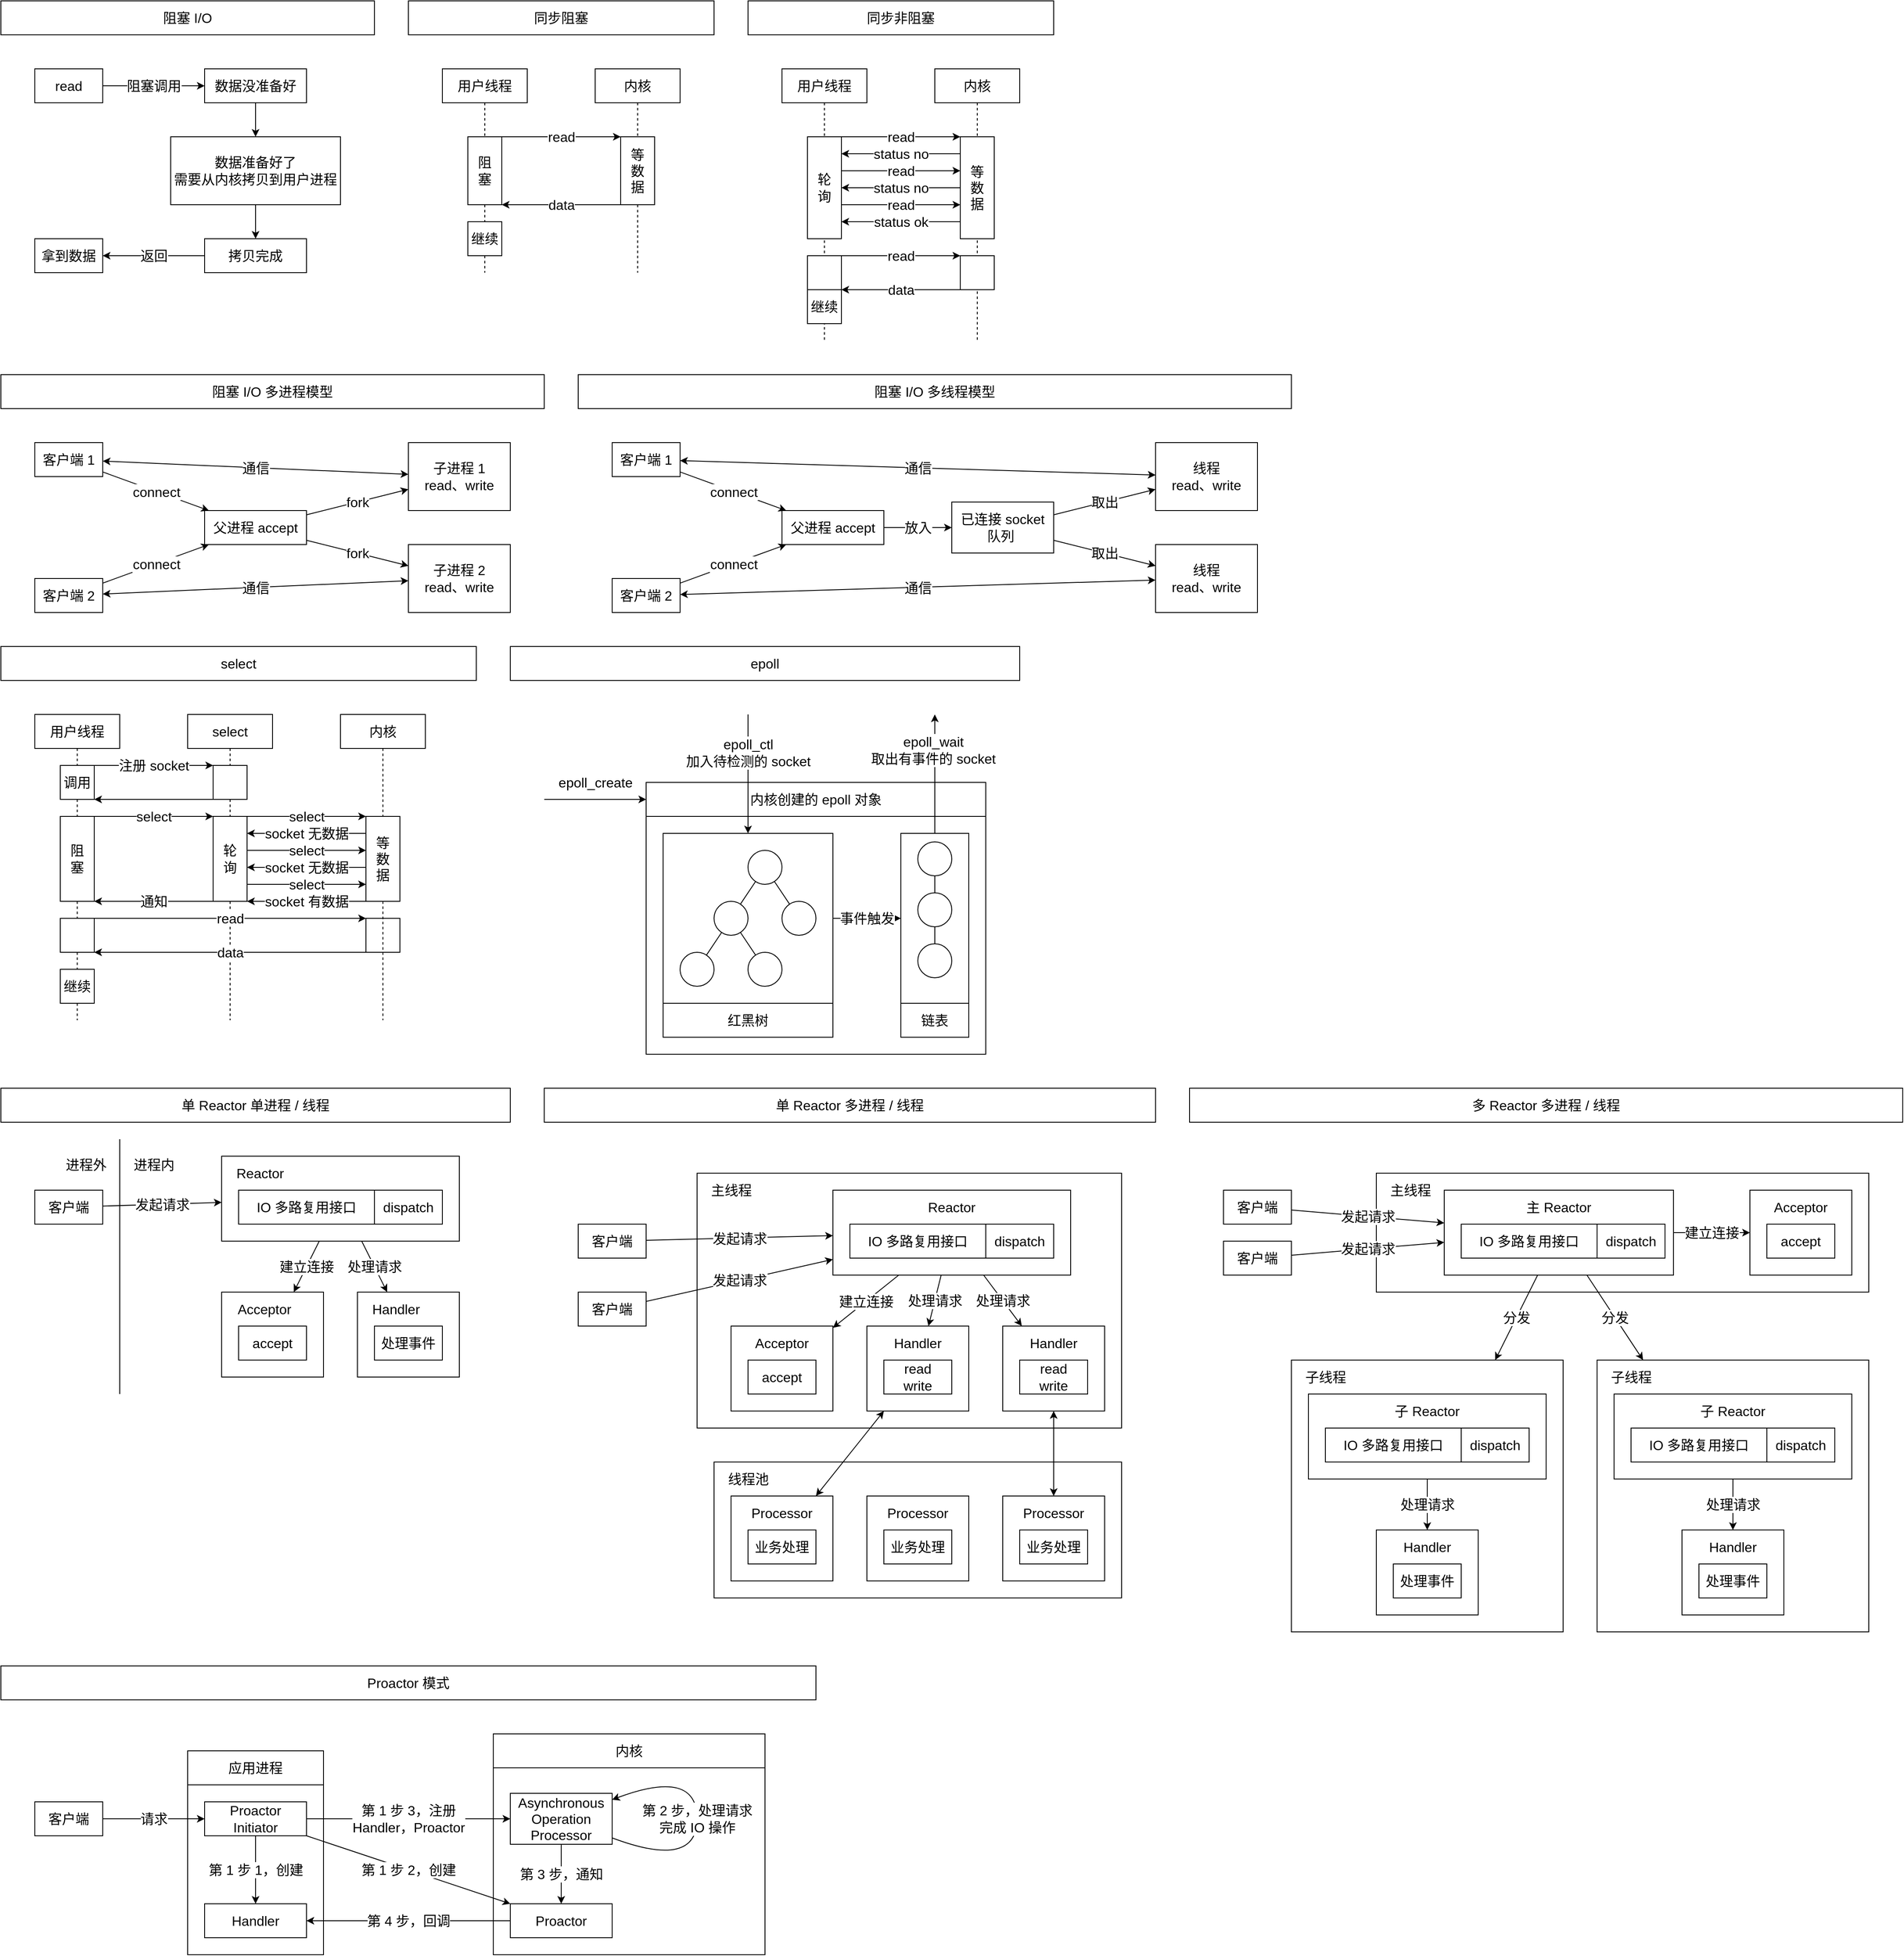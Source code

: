 <mxfile version="17.4.2" type="device"><diagram id="HNPtN634J6ExbS68HOep" name="第 1 页"><mxGraphModel dx="1341" dy="803" grid="1" gridSize="10" guides="0" tooltips="1" connect="1" arrows="0" fold="1" page="1" pageScale="1" pageWidth="827" pageHeight="1169" math="0" shadow="0"><root><mxCell id="0"/><mxCell id="1" parent="0"/><mxCell id="89l5CyNa93373uWAoevp-209" value="" style="edgeStyle=entityRelationEdgeStyle;startArrow=none;endArrow=none;segment=10;curved=1;rounded=0;fontSize=16;" parent="1" edge="1"><mxGeometry relative="1" as="geometry"><mxPoint x="2030" y="860" as="sourcePoint"/></mxGeometry></mxCell><mxCell id="89l5CyNa93373uWAoevp-204" value="阻塞 I/O" style="rounded=0;whiteSpace=wrap;html=1;fontSize=16;strokeColor=default;fillColor=none;" parent="1" vertex="1"><mxGeometry x="40" y="40" width="440" height="40" as="geometry"/></mxCell><mxCell id="89l5CyNa93373uWAoevp-193" value="read" style="rounded=0;whiteSpace=wrap;html=1;fontSize=16;strokeColor=default;fillColor=none;" parent="1" vertex="1"><mxGeometry x="80" y="120" width="80" height="40" as="geometry"/></mxCell><mxCell id="89l5CyNa93373uWAoevp-194" value="" style="endArrow=classic;html=1;rounded=0;fontSize=16;" parent="1" source="89l5CyNa93373uWAoevp-193" target="89l5CyNa93373uWAoevp-195" edge="1"><mxGeometry width="50" height="50" relative="1" as="geometry"><mxPoint x="220" y="290" as="sourcePoint"/><mxPoint x="280" y="140" as="targetPoint"/></mxGeometry></mxCell><mxCell id="89l5CyNa93373uWAoevp-203" value="阻塞调用" style="edgeLabel;html=1;align=center;verticalAlign=middle;resizable=0;points=[];fontSize=16;" parent="89l5CyNa93373uWAoevp-194" vertex="1" connectable="0"><mxGeometry relative="1" as="geometry"><mxPoint as="offset"/></mxGeometry></mxCell><mxCell id="89l5CyNa93373uWAoevp-195" value="数据没准备好" style="rounded=0;whiteSpace=wrap;html=1;fontSize=16;strokeColor=default;fillColor=none;" parent="1" vertex="1"><mxGeometry x="280" y="120" width="120" height="40" as="geometry"/></mxCell><mxCell id="89l5CyNa93373uWAoevp-196" value="数据准备好了&lt;br style=&quot;font-size: 16px;&quot;&gt;需要从内核拷贝到用户进程" style="rounded=0;whiteSpace=wrap;html=1;fontSize=16;strokeColor=default;fillColor=none;" parent="1" vertex="1"><mxGeometry x="240" y="200" width="200" height="80" as="geometry"/></mxCell><mxCell id="89l5CyNa93373uWAoevp-197" value="拷贝完成" style="rounded=0;whiteSpace=wrap;html=1;fontSize=16;strokeColor=default;fillColor=none;" parent="1" vertex="1"><mxGeometry x="280" y="320" width="120" height="40" as="geometry"/></mxCell><mxCell id="89l5CyNa93373uWAoevp-198" value="拿到数据" style="rounded=0;whiteSpace=wrap;html=1;fontSize=16;strokeColor=default;fillColor=none;" parent="1" vertex="1"><mxGeometry x="80" y="320" width="80" height="40" as="geometry"/></mxCell><mxCell id="89l5CyNa93373uWAoevp-199" value="" style="endArrow=classic;html=1;rounded=0;fontSize=16;startArrow=none;" parent="1" source="89l5CyNa93373uWAoevp-195" target="89l5CyNa93373uWAoevp-196" edge="1"><mxGeometry width="50" height="50" relative="1" as="geometry"><mxPoint x="340" y="160" as="sourcePoint"/><mxPoint x="340" y="200" as="targetPoint"/></mxGeometry></mxCell><mxCell id="89l5CyNa93373uWAoevp-200" value="" style="endArrow=classic;html=1;rounded=0;fontSize=16;" parent="1" source="89l5CyNa93373uWAoevp-196" target="89l5CyNa93373uWAoevp-197" edge="1"><mxGeometry width="50" height="50" relative="1" as="geometry"><mxPoint x="340" y="240" as="sourcePoint"/><mxPoint x="340" y="280" as="targetPoint"/></mxGeometry></mxCell><mxCell id="89l5CyNa93373uWAoevp-201" value="" style="endArrow=classic;html=1;rounded=0;fontSize=16;" parent="1" source="89l5CyNa93373uWAoevp-197" target="89l5CyNa93373uWAoevp-198" edge="1"><mxGeometry width="50" height="50" relative="1" as="geometry"><mxPoint x="350" y="250" as="sourcePoint"/><mxPoint x="350" y="290" as="targetPoint"/></mxGeometry></mxCell><mxCell id="89l5CyNa93373uWAoevp-202" value="返回" style="edgeLabel;html=1;align=center;verticalAlign=middle;resizable=0;points=[];fontSize=16;" parent="89l5CyNa93373uWAoevp-201" vertex="1" connectable="0"><mxGeometry relative="1" as="geometry"><mxPoint as="offset"/></mxGeometry></mxCell><mxCell id="Kh2Rkwwvn3VHc4qiZBlo-63" value="用户线程" style="shape=umlLifeline;perimeter=lifelinePerimeter;whiteSpace=wrap;html=1;container=0;collapsible=0;recursiveResize=0;outlineConnect=0;fontSize=16;strokeColor=default;fillColor=none;" parent="1" vertex="1"><mxGeometry x="560" y="120" width="100" height="240" as="geometry"/></mxCell><mxCell id="Kh2Rkwwvn3VHc4qiZBlo-64" value="内核" style="shape=umlLifeline;perimeter=lifelinePerimeter;whiteSpace=wrap;html=1;container=0;collapsible=0;recursiveResize=0;outlineConnect=0;fontSize=16;strokeColor=default;fillColor=none;" parent="1" vertex="1"><mxGeometry x="740" y="120" width="100" height="240" as="geometry"/></mxCell><mxCell id="Kh2Rkwwvn3VHc4qiZBlo-61" value="阻&lt;br style=&quot;font-size: 16px;&quot;&gt;塞" style="rounded=0;whiteSpace=wrap;html=1;fontSize=16;strokeColor=default;container=0;" parent="1" vertex="1"><mxGeometry x="590" y="200" width="40" height="80" as="geometry"/></mxCell><mxCell id="Kh2Rkwwvn3VHc4qiZBlo-65" value="继续" style="rounded=0;whiteSpace=wrap;html=1;fontSize=16;strokeColor=default;container=0;" parent="1" vertex="1"><mxGeometry x="590" y="300" width="40" height="40" as="geometry"/></mxCell><mxCell id="Kh2Rkwwvn3VHc4qiZBlo-57" value="等&lt;br style=&quot;font-size: 16px;&quot;&gt;数&lt;br style=&quot;font-size: 16px;&quot;&gt;据" style="rounded=0;whiteSpace=wrap;html=1;fontSize=16;strokeColor=default;container=0;fillColor=default;" parent="1" vertex="1"><mxGeometry x="770" y="200" width="40" height="80" as="geometry"/></mxCell><mxCell id="Kh2Rkwwvn3VHc4qiZBlo-58" value="" style="endArrow=classic;html=1;rounded=0;fontSize=16;exitX=1;exitY=1;exitDx=0;exitDy=0;entryX=0;entryY=0;entryDx=0;entryDy=0;" parent="1" target="Kh2Rkwwvn3VHc4qiZBlo-57" edge="1"><mxGeometry width="50" height="50" relative="1" as="geometry"><mxPoint x="630" y="200" as="sourcePoint"/><mxPoint x="820" y="80" as="targetPoint"/></mxGeometry></mxCell><mxCell id="Kh2Rkwwvn3VHc4qiZBlo-59" value="read" style="edgeLabel;html=1;align=center;verticalAlign=middle;resizable=0;points=[];fontSize=16;container=0;" parent="Kh2Rkwwvn3VHc4qiZBlo-58" vertex="1" connectable="0"><mxGeometry relative="1" as="geometry"><mxPoint as="offset"/></mxGeometry></mxCell><mxCell id="Kh2Rkwwvn3VHc4qiZBlo-66" value="" style="endArrow=classic;html=1;rounded=0;fontSize=16;exitX=0;exitY=1;exitDx=0;exitDy=0;entryX=1;entryY=1;entryDx=0;entryDy=0;" parent="1" source="Kh2Rkwwvn3VHc4qiZBlo-57" target="Kh2Rkwwvn3VHc4qiZBlo-61" edge="1"><mxGeometry width="50" height="50" relative="1" as="geometry"><mxPoint x="640" y="210" as="sourcePoint"/><mxPoint x="830" y="210" as="targetPoint"/></mxGeometry></mxCell><mxCell id="Kh2Rkwwvn3VHc4qiZBlo-67" value="data" style="edgeLabel;html=1;align=center;verticalAlign=middle;resizable=0;points=[];fontSize=16;container=0;" parent="Kh2Rkwwvn3VHc4qiZBlo-66" vertex="1" connectable="0"><mxGeometry relative="1" as="geometry"><mxPoint as="offset"/></mxGeometry></mxCell><mxCell id="Kh2Rkwwvn3VHc4qiZBlo-70" value="同步阻塞" style="rounded=0;whiteSpace=wrap;html=1;fontSize=16;strokeColor=default;fillColor=none;container=0;" parent="1" vertex="1"><mxGeometry x="520" y="40" width="360" height="40" as="geometry"/></mxCell><mxCell id="um6m0tpPRrOnrGbHBpJS-1" value="阻塞 I/O 多进程模型" style="rounded=0;whiteSpace=wrap;html=1;fontSize=16;strokeColor=default;fillColor=none;container=0;" parent="1" vertex="1"><mxGeometry x="40" y="480" width="640" height="40" as="geometry"/></mxCell><mxCell id="B-Zp-T4zFwB-nYbPApwR-21" value="客户端 1" style="rounded=0;whiteSpace=wrap;html=1;fontSize=16;strokeColor=default;fillColor=none;" parent="1" vertex="1"><mxGeometry x="80" y="560" width="80" height="40" as="geometry"/></mxCell><mxCell id="B-Zp-T4zFwB-nYbPApwR-22" value="客户端 2" style="rounded=0;whiteSpace=wrap;html=1;fontSize=16;strokeColor=default;fillColor=none;" parent="1" vertex="1"><mxGeometry x="80" y="720" width="80" height="40" as="geometry"/></mxCell><mxCell id="B-Zp-T4zFwB-nYbPApwR-23" value="父进程 accept" style="rounded=0;whiteSpace=wrap;html=1;fontSize=16;strokeColor=default;fillColor=none;" parent="1" vertex="1"><mxGeometry x="280" y="640" width="120" height="40" as="geometry"/></mxCell><mxCell id="B-Zp-T4zFwB-nYbPApwR-24" value="子进程 1&lt;br style=&quot;font-size: 16px;&quot;&gt;read、write" style="rounded=0;whiteSpace=wrap;html=1;fontSize=16;strokeColor=default;fillColor=none;" parent="1" vertex="1"><mxGeometry x="520" y="560" width="120" height="80" as="geometry"/></mxCell><mxCell id="B-Zp-T4zFwB-nYbPApwR-25" value="子进程 2&lt;br style=&quot;font-size: 16px;&quot;&gt;read、write" style="rounded=0;whiteSpace=wrap;html=1;fontSize=16;strokeColor=default;fillColor=none;" parent="1" vertex="1"><mxGeometry x="520" y="680" width="120" height="80" as="geometry"/></mxCell><mxCell id="B-Zp-T4zFwB-nYbPApwR-26" value="" style="endArrow=classic;html=1;rounded=0;fontSize=16;" parent="1" source="B-Zp-T4zFwB-nYbPApwR-21" target="B-Zp-T4zFwB-nYbPApwR-23" edge="1"><mxGeometry width="50" height="50" relative="1" as="geometry"><mxPoint x="310" y="700" as="sourcePoint"/><mxPoint x="360" y="650" as="targetPoint"/></mxGeometry></mxCell><mxCell id="B-Zp-T4zFwB-nYbPApwR-27" value="connect" style="edgeLabel;html=1;align=center;verticalAlign=middle;resizable=0;points=[];fontSize=16;" parent="B-Zp-T4zFwB-nYbPApwR-26" vertex="1" connectable="0"><mxGeometry relative="1" as="geometry"><mxPoint as="offset"/></mxGeometry></mxCell><mxCell id="B-Zp-T4zFwB-nYbPApwR-28" value="" style="endArrow=classic;html=1;rounded=0;fontSize=16;" parent="1" source="B-Zp-T4zFwB-nYbPApwR-22" target="B-Zp-T4zFwB-nYbPApwR-23" edge="1"><mxGeometry width="50" height="50" relative="1" as="geometry"><mxPoint x="170" y="597.273" as="sourcePoint"/><mxPoint x="290" y="619.091" as="targetPoint"/></mxGeometry></mxCell><mxCell id="B-Zp-T4zFwB-nYbPApwR-29" value="connect" style="edgeLabel;html=1;align=center;verticalAlign=middle;resizable=0;points=[];fontSize=16;" parent="B-Zp-T4zFwB-nYbPApwR-28" vertex="1" connectable="0"><mxGeometry relative="1" as="geometry"><mxPoint as="offset"/></mxGeometry></mxCell><mxCell id="B-Zp-T4zFwB-nYbPApwR-30" value="" style="endArrow=classic;html=1;rounded=0;fontSize=16;" parent="1" source="B-Zp-T4zFwB-nYbPApwR-23" target="B-Zp-T4zFwB-nYbPApwR-25" edge="1"><mxGeometry width="50" height="50" relative="1" as="geometry"><mxPoint x="170" y="662.727" as="sourcePoint"/><mxPoint x="290" y="640.909" as="targetPoint"/></mxGeometry></mxCell><mxCell id="B-Zp-T4zFwB-nYbPApwR-31" value="fork" style="edgeLabel;html=1;align=center;verticalAlign=middle;resizable=0;points=[];fontSize=16;" parent="B-Zp-T4zFwB-nYbPApwR-30" vertex="1" connectable="0"><mxGeometry relative="1" as="geometry"><mxPoint as="offset"/></mxGeometry></mxCell><mxCell id="B-Zp-T4zFwB-nYbPApwR-32" value="" style="endArrow=classic;html=1;rounded=0;fontSize=16;" parent="1" source="B-Zp-T4zFwB-nYbPApwR-23" target="B-Zp-T4zFwB-nYbPApwR-24" edge="1"><mxGeometry width="50" height="50" relative="1" as="geometry"><mxPoint x="410" y="640" as="sourcePoint"/><mxPoint x="530" y="660" as="targetPoint"/></mxGeometry></mxCell><mxCell id="B-Zp-T4zFwB-nYbPApwR-33" value="fork" style="edgeLabel;html=1;align=center;verticalAlign=middle;resizable=0;points=[];fontSize=16;" parent="B-Zp-T4zFwB-nYbPApwR-32" vertex="1" connectable="0"><mxGeometry relative="1" as="geometry"><mxPoint as="offset"/></mxGeometry></mxCell><mxCell id="B-Zp-T4zFwB-nYbPApwR-34" value="" style="endArrow=classic;startArrow=classic;html=1;rounded=0;fontSize=16;" parent="1" source="B-Zp-T4zFwB-nYbPApwR-21" target="B-Zp-T4zFwB-nYbPApwR-24" edge="1"><mxGeometry width="50" height="50" relative="1" as="geometry"><mxPoint x="350" y="640" as="sourcePoint"/><mxPoint x="400" y="590" as="targetPoint"/></mxGeometry></mxCell><mxCell id="um6m0tpPRrOnrGbHBpJS-3" value="通信" style="edgeLabel;html=1;align=center;verticalAlign=middle;resizable=0;points=[];fontSize=16;" parent="B-Zp-T4zFwB-nYbPApwR-34" vertex="1" connectable="0"><mxGeometry relative="1" as="geometry"><mxPoint as="offset"/></mxGeometry></mxCell><mxCell id="B-Zp-T4zFwB-nYbPApwR-35" value="" style="endArrow=classic;startArrow=classic;html=1;rounded=0;fontSize=16;" parent="1" source="B-Zp-T4zFwB-nYbPApwR-22" target="B-Zp-T4zFwB-nYbPApwR-25" edge="1"><mxGeometry width="50" height="50" relative="1" as="geometry"><mxPoint x="170" y="590" as="sourcePoint"/><mxPoint x="530" y="590" as="targetPoint"/></mxGeometry></mxCell><mxCell id="um6m0tpPRrOnrGbHBpJS-4" value="通信" style="edgeLabel;html=1;align=center;verticalAlign=middle;resizable=0;points=[];fontSize=16;" parent="B-Zp-T4zFwB-nYbPApwR-35" vertex="1" connectable="0"><mxGeometry relative="1" as="geometry"><mxPoint as="offset"/></mxGeometry></mxCell><mxCell id="Kh2Rkwwvn3VHc4qiZBlo-73" value="用户线程" style="shape=umlLifeline;perimeter=lifelinePerimeter;whiteSpace=wrap;html=1;container=0;collapsible=0;recursiveResize=0;outlineConnect=0;fontSize=16;strokeColor=default;fillColor=none;" parent="1" vertex="1"><mxGeometry x="960" y="120" width="100" height="320" as="geometry"/></mxCell><mxCell id="Kh2Rkwwvn3VHc4qiZBlo-74" value="内核" style="shape=umlLifeline;perimeter=lifelinePerimeter;whiteSpace=wrap;html=1;container=0;collapsible=0;recursiveResize=0;outlineConnect=0;fontSize=16;strokeColor=default;fillColor=none;" parent="1" vertex="1"><mxGeometry x="1140" y="120" width="100" height="320" as="geometry"/></mxCell><mxCell id="Kh2Rkwwvn3VHc4qiZBlo-78" value="继续" style="rounded=0;whiteSpace=wrap;html=1;fontSize=16;strokeColor=default;container=0;" parent="1" vertex="1"><mxGeometry x="990" y="380" width="40" height="40" as="geometry"/></mxCell><mxCell id="Kh2Rkwwvn3VHc4qiZBlo-84" value="同步非阻塞" style="rounded=0;whiteSpace=wrap;html=1;fontSize=16;strokeColor=default;fillColor=none;container=0;" parent="1" vertex="1"><mxGeometry x="920" y="40" width="360" height="40" as="geometry"/></mxCell><mxCell id="Kh2Rkwwvn3VHc4qiZBlo-89" value="" style="rounded=0;whiteSpace=wrap;html=1;fontSize=16;strokeColor=default;container=0;" parent="1" vertex="1"><mxGeometry x="990" y="340" width="40" height="40" as="geometry"/></mxCell><mxCell id="Kh2Rkwwvn3VHc4qiZBlo-90" value="" style="endArrow=classic;html=1;rounded=0;fontSize=16;exitX=1;exitY=0;exitDx=0;exitDy=0;entryX=0;entryY=0;entryDx=0;entryDy=0;" parent="1" source="Kh2Rkwwvn3VHc4qiZBlo-89" target="Kh2Rkwwvn3VHc4qiZBlo-92" edge="1"><mxGeometry width="50" height="50" relative="1" as="geometry"><mxPoint x="1040" y="230" as="sourcePoint"/><mxPoint x="1290" y="230" as="targetPoint"/></mxGeometry></mxCell><mxCell id="Kh2Rkwwvn3VHc4qiZBlo-91" value="read" style="edgeLabel;html=1;align=center;verticalAlign=middle;resizable=0;points=[];fontSize=16;container=0;" parent="Kh2Rkwwvn3VHc4qiZBlo-90" vertex="1" connectable="0"><mxGeometry relative="1" as="geometry"><mxPoint as="offset"/></mxGeometry></mxCell><mxCell id="Kh2Rkwwvn3VHc4qiZBlo-92" value="" style="rounded=0;whiteSpace=wrap;html=1;fontSize=16;strokeColor=default;container=0;" parent="1" vertex="1"><mxGeometry x="1170" y="340" width="40" height="40" as="geometry"/></mxCell><mxCell id="Kh2Rkwwvn3VHc4qiZBlo-93" value="" style="endArrow=classic;html=1;rounded=0;fontSize=16;exitX=0;exitY=1;exitDx=0;exitDy=0;entryX=1;entryY=1;entryDx=0;entryDy=0;" parent="1" source="Kh2Rkwwvn3VHc4qiZBlo-92" target="Kh2Rkwwvn3VHc4qiZBlo-89" edge="1"><mxGeometry width="50" height="50" relative="1" as="geometry"><mxPoint x="1290" y="250" as="sourcePoint"/><mxPoint x="1040" y="250" as="targetPoint"/></mxGeometry></mxCell><mxCell id="Kh2Rkwwvn3VHc4qiZBlo-94" value="data" style="edgeLabel;html=1;align=center;verticalAlign=middle;resizable=0;points=[];fontSize=16;container=0;" parent="Kh2Rkwwvn3VHc4qiZBlo-93" vertex="1" connectable="0"><mxGeometry relative="1" as="geometry"><mxPoint as="offset"/></mxGeometry></mxCell><mxCell id="KOnDr0_0IKaGIt8wkK2k-6" value="" style="rounded=0;whiteSpace=wrap;html=1;fontSize=16;strokeColor=default;container=0;" parent="1" vertex="1"><mxGeometry x="990" y="200" width="40" height="20" as="geometry"/></mxCell><mxCell id="KOnDr0_0IKaGIt8wkK2k-7" value="" style="rounded=0;whiteSpace=wrap;html=1;fontSize=16;strokeColor=default;container=0;" parent="1" vertex="1"><mxGeometry x="1170" y="200" width="40" height="20" as="geometry"/></mxCell><mxCell id="Kh2Rkwwvn3VHc4qiZBlo-86" value="" style="endArrow=classic;html=1;rounded=0;fontSize=16;exitX=0;exitY=1;exitDx=0;exitDy=0;entryX=1;entryY=1;entryDx=0;entryDy=0;" parent="1" source="KOnDr0_0IKaGIt8wkK2k-7" target="KOnDr0_0IKaGIt8wkK2k-6" edge="1"><mxGeometry width="50" height="50" relative="1" as="geometry"><mxPoint x="1210" y="220" as="sourcePoint"/><mxPoint x="1030" y="220" as="targetPoint"/></mxGeometry></mxCell><mxCell id="Kh2Rkwwvn3VHc4qiZBlo-87" value="status no" style="edgeLabel;html=1;align=center;verticalAlign=middle;resizable=0;points=[];fontSize=16;container=0;" parent="Kh2Rkwwvn3VHc4qiZBlo-86" vertex="1" connectable="0"><mxGeometry relative="1" as="geometry"><mxPoint as="offset"/></mxGeometry></mxCell><mxCell id="Kh2Rkwwvn3VHc4qiZBlo-80" value="" style="endArrow=classic;html=1;rounded=0;fontSize=16;exitX=1;exitY=0;exitDx=0;exitDy=0;entryX=0;entryY=0;entryDx=0;entryDy=0;" parent="1" source="KOnDr0_0IKaGIt8wkK2k-6" target="KOnDr0_0IKaGIt8wkK2k-7" edge="1"><mxGeometry width="50" height="50" relative="1" as="geometry"><mxPoint x="1030" y="200" as="sourcePoint"/><mxPoint x="1210" y="200" as="targetPoint"/></mxGeometry></mxCell><mxCell id="Kh2Rkwwvn3VHc4qiZBlo-81" value="read" style="edgeLabel;html=1;align=center;verticalAlign=middle;resizable=0;points=[];fontSize=16;container=0;" parent="Kh2Rkwwvn3VHc4qiZBlo-80" vertex="1" connectable="0"><mxGeometry relative="1" as="geometry"><mxPoint as="offset"/></mxGeometry></mxCell><mxCell id="KOnDr0_0IKaGIt8wkK2k-12" value="" style="rounded=0;whiteSpace=wrap;html=1;fontSize=16;strokeColor=default;container=0;" parent="1" vertex="1"><mxGeometry x="990" y="240" width="40" height="20" as="geometry"/></mxCell><mxCell id="KOnDr0_0IKaGIt8wkK2k-13" value="" style="rounded=0;whiteSpace=wrap;html=1;fontSize=16;strokeColor=default;container=0;" parent="1" vertex="1"><mxGeometry x="1170" y="240" width="40" height="20" as="geometry"/></mxCell><mxCell id="KOnDr0_0IKaGIt8wkK2k-8" value="" style="endArrow=classic;html=1;rounded=0;fontSize=16;exitX=0;exitY=1;exitDx=0;exitDy=0;entryX=1;entryY=1;entryDx=0;entryDy=0;" parent="1" source="KOnDr0_0IKaGIt8wkK2k-13" target="KOnDr0_0IKaGIt8wkK2k-12" edge="1"><mxGeometry width="50" height="50" relative="1" as="geometry"><mxPoint x="1210" y="260" as="sourcePoint"/><mxPoint x="1030" y="260" as="targetPoint"/></mxGeometry></mxCell><mxCell id="KOnDr0_0IKaGIt8wkK2k-9" value="status no" style="edgeLabel;html=1;align=center;verticalAlign=middle;resizable=0;points=[];fontSize=16;container=0;" parent="KOnDr0_0IKaGIt8wkK2k-8" vertex="1" connectable="0"><mxGeometry relative="1" as="geometry"><mxPoint as="offset"/></mxGeometry></mxCell><mxCell id="KOnDr0_0IKaGIt8wkK2k-10" value="" style="endArrow=classic;html=1;rounded=0;fontSize=16;exitX=1;exitY=0;exitDx=0;exitDy=0;entryX=0;entryY=0;entryDx=0;entryDy=0;" parent="1" source="KOnDr0_0IKaGIt8wkK2k-12" target="KOnDr0_0IKaGIt8wkK2k-13" edge="1"><mxGeometry width="50" height="50" relative="1" as="geometry"><mxPoint x="1030" y="240" as="sourcePoint"/><mxPoint x="1210" y="240" as="targetPoint"/></mxGeometry></mxCell><mxCell id="KOnDr0_0IKaGIt8wkK2k-11" value="read" style="edgeLabel;html=1;align=center;verticalAlign=middle;resizable=0;points=[];fontSize=16;container=0;" parent="KOnDr0_0IKaGIt8wkK2k-10" vertex="1" connectable="0"><mxGeometry relative="1" as="geometry"><mxPoint as="offset"/></mxGeometry></mxCell><mxCell id="KOnDr0_0IKaGIt8wkK2k-18" value="" style="rounded=0;whiteSpace=wrap;html=1;fontSize=16;strokeColor=default;container=0;" parent="1" vertex="1"><mxGeometry x="990" y="280" width="40" height="20" as="geometry"/></mxCell><mxCell id="KOnDr0_0IKaGIt8wkK2k-19" value="" style="rounded=0;whiteSpace=wrap;html=1;fontSize=16;strokeColor=default;container=0;" parent="1" vertex="1"><mxGeometry x="1170" y="280" width="40" height="20" as="geometry"/></mxCell><mxCell id="KOnDr0_0IKaGIt8wkK2k-14" value="" style="endArrow=classic;html=1;rounded=0;fontSize=16;exitX=0;exitY=1;exitDx=0;exitDy=0;entryX=1;entryY=1;entryDx=0;entryDy=0;" parent="1" source="KOnDr0_0IKaGIt8wkK2k-19" target="KOnDr0_0IKaGIt8wkK2k-18" edge="1"><mxGeometry width="50" height="50" relative="1" as="geometry"><mxPoint x="1210" y="300" as="sourcePoint"/><mxPoint x="1030" y="300" as="targetPoint"/></mxGeometry></mxCell><mxCell id="KOnDr0_0IKaGIt8wkK2k-15" value="status ok" style="edgeLabel;html=1;align=center;verticalAlign=middle;resizable=0;points=[];fontSize=16;container=0;" parent="KOnDr0_0IKaGIt8wkK2k-14" vertex="1" connectable="0"><mxGeometry relative="1" as="geometry"><mxPoint as="offset"/></mxGeometry></mxCell><mxCell id="KOnDr0_0IKaGIt8wkK2k-16" value="" style="endArrow=classic;html=1;rounded=0;fontSize=16;exitX=1;exitY=0;exitDx=0;exitDy=0;entryX=0;entryY=0;entryDx=0;entryDy=0;" parent="1" source="KOnDr0_0IKaGIt8wkK2k-18" target="KOnDr0_0IKaGIt8wkK2k-19" edge="1"><mxGeometry width="50" height="50" relative="1" as="geometry"><mxPoint x="1030" y="280" as="sourcePoint"/><mxPoint x="1210" y="280" as="targetPoint"/></mxGeometry></mxCell><mxCell id="KOnDr0_0IKaGIt8wkK2k-17" value="read" style="edgeLabel;html=1;align=center;verticalAlign=middle;resizable=0;points=[];fontSize=16;container=0;" parent="KOnDr0_0IKaGIt8wkK2k-16" vertex="1" connectable="0"><mxGeometry relative="1" as="geometry"><mxPoint as="offset"/></mxGeometry></mxCell><mxCell id="Kh2Rkwwvn3VHc4qiZBlo-77" value="轮&lt;br style=&quot;font-size: 16px;&quot;&gt;询" style="rounded=0;whiteSpace=wrap;html=1;fontSize=16;strokeColor=default;container=0;" parent="1" vertex="1"><mxGeometry x="990" y="200" width="40" height="120" as="geometry"/></mxCell><mxCell id="Kh2Rkwwvn3VHc4qiZBlo-79" value="等&lt;br style=&quot;font-size: 16px;&quot;&gt;数&lt;br style=&quot;font-size: 16px;&quot;&gt;据" style="rounded=0;whiteSpace=wrap;html=1;fontSize=16;strokeColor=default;container=0;" parent="1" vertex="1"><mxGeometry x="1170" y="200" width="40" height="120" as="geometry"/></mxCell><mxCell id="um6m0tpPRrOnrGbHBpJS-2" value="阻塞 I/O 多线程模型" style="rounded=0;whiteSpace=wrap;html=1;fontSize=16;strokeColor=default;fillColor=none;container=0;" parent="1" vertex="1"><mxGeometry x="720" y="480" width="840" height="40" as="geometry"/></mxCell><mxCell id="B-Zp-T4zFwB-nYbPApwR-44" value="客户端 1" style="rounded=0;whiteSpace=wrap;html=1;fontSize=16;strokeColor=default;fillColor=none;" parent="1" vertex="1"><mxGeometry x="760" y="560" width="80" height="40" as="geometry"/></mxCell><mxCell id="B-Zp-T4zFwB-nYbPApwR-45" value="客户端 2" style="rounded=0;whiteSpace=wrap;html=1;fontSize=16;strokeColor=default;fillColor=none;" parent="1" vertex="1"><mxGeometry x="760" y="720" width="80" height="40" as="geometry"/></mxCell><mxCell id="B-Zp-T4zFwB-nYbPApwR-46" value="父进程 accept" style="rounded=0;whiteSpace=wrap;html=1;fontSize=16;strokeColor=default;fillColor=none;" parent="1" vertex="1"><mxGeometry x="960" y="640" width="120" height="40" as="geometry"/></mxCell><mxCell id="B-Zp-T4zFwB-nYbPApwR-47" value="线程&lt;br style=&quot;font-size: 16px;&quot;&gt;read、write" style="rounded=0;whiteSpace=wrap;html=1;fontSize=16;strokeColor=default;fillColor=none;" parent="1" vertex="1"><mxGeometry x="1400" y="560" width="120" height="80" as="geometry"/></mxCell><mxCell id="B-Zp-T4zFwB-nYbPApwR-48" value="线程&lt;br style=&quot;font-size: 16px;&quot;&gt;read、write" style="rounded=0;whiteSpace=wrap;html=1;fontSize=16;strokeColor=default;fillColor=none;" parent="1" vertex="1"><mxGeometry x="1400" y="680" width="120" height="80" as="geometry"/></mxCell><mxCell id="B-Zp-T4zFwB-nYbPApwR-49" value="" style="endArrow=classic;html=1;rounded=0;fontSize=16;" parent="1" source="B-Zp-T4zFwB-nYbPApwR-44" target="B-Zp-T4zFwB-nYbPApwR-46" edge="1"><mxGeometry width="50" height="50" relative="1" as="geometry"><mxPoint x="990" y="740" as="sourcePoint"/><mxPoint x="1040" y="690" as="targetPoint"/></mxGeometry></mxCell><mxCell id="B-Zp-T4zFwB-nYbPApwR-50" value="connect" style="edgeLabel;html=1;align=center;verticalAlign=middle;resizable=0;points=[];fontSize=16;" parent="B-Zp-T4zFwB-nYbPApwR-49" vertex="1" connectable="0"><mxGeometry relative="1" as="geometry"><mxPoint as="offset"/></mxGeometry></mxCell><mxCell id="B-Zp-T4zFwB-nYbPApwR-51" value="" style="endArrow=classic;html=1;rounded=0;fontSize=16;" parent="1" source="B-Zp-T4zFwB-nYbPApwR-45" target="B-Zp-T4zFwB-nYbPApwR-46" edge="1"><mxGeometry width="50" height="50" relative="1" as="geometry"><mxPoint x="850" y="637.273" as="sourcePoint"/><mxPoint x="970" y="659.091" as="targetPoint"/></mxGeometry></mxCell><mxCell id="B-Zp-T4zFwB-nYbPApwR-52" value="connect" style="edgeLabel;html=1;align=center;verticalAlign=middle;resizable=0;points=[];fontSize=16;" parent="B-Zp-T4zFwB-nYbPApwR-51" vertex="1" connectable="0"><mxGeometry relative="1" as="geometry"><mxPoint as="offset"/></mxGeometry></mxCell><mxCell id="B-Zp-T4zFwB-nYbPApwR-53" value="" style="endArrow=classic;html=1;rounded=0;fontSize=16;" parent="1" source="B-Zp-T4zFwB-nYbPApwR-60" target="B-Zp-T4zFwB-nYbPApwR-48" edge="1"><mxGeometry width="50" height="50" relative="1" as="geometry"><mxPoint x="1260" y="670" as="sourcePoint"/><mxPoint x="970" y="680.909" as="targetPoint"/></mxGeometry></mxCell><mxCell id="B-Zp-T4zFwB-nYbPApwR-54" value="取出" style="edgeLabel;html=1;align=center;verticalAlign=middle;resizable=0;points=[];fontSize=16;" parent="B-Zp-T4zFwB-nYbPApwR-53" vertex="1" connectable="0"><mxGeometry relative="1" as="geometry"><mxPoint as="offset"/></mxGeometry></mxCell><mxCell id="B-Zp-T4zFwB-nYbPApwR-55" value="" style="endArrow=classic;html=1;rounded=0;fontSize=16;" parent="1" source="B-Zp-T4zFwB-nYbPApwR-60" target="B-Zp-T4zFwB-nYbPApwR-47" edge="1"><mxGeometry width="50" height="50" relative="1" as="geometry"><mxPoint x="1260" y="640" as="sourcePoint"/><mxPoint x="1210" y="700" as="targetPoint"/></mxGeometry></mxCell><mxCell id="B-Zp-T4zFwB-nYbPApwR-56" value="取出" style="edgeLabel;html=1;align=center;verticalAlign=middle;resizable=0;points=[];fontSize=16;" parent="B-Zp-T4zFwB-nYbPApwR-55" vertex="1" connectable="0"><mxGeometry relative="1" as="geometry"><mxPoint as="offset"/></mxGeometry></mxCell><mxCell id="B-Zp-T4zFwB-nYbPApwR-57" value="" style="endArrow=classic;startArrow=classic;html=1;rounded=0;fontSize=16;" parent="1" source="B-Zp-T4zFwB-nYbPApwR-44" target="B-Zp-T4zFwB-nYbPApwR-47" edge="1"><mxGeometry width="50" height="50" relative="1" as="geometry"><mxPoint x="1030" y="680" as="sourcePoint"/><mxPoint x="1080" y="630" as="targetPoint"/></mxGeometry></mxCell><mxCell id="um6m0tpPRrOnrGbHBpJS-5" value="通信" style="edgeLabel;html=1;align=center;verticalAlign=middle;resizable=0;points=[];fontSize=16;" parent="B-Zp-T4zFwB-nYbPApwR-57" vertex="1" connectable="0"><mxGeometry relative="1" as="geometry"><mxPoint as="offset"/></mxGeometry></mxCell><mxCell id="B-Zp-T4zFwB-nYbPApwR-58" value="" style="endArrow=classic;startArrow=classic;html=1;rounded=0;fontSize=16;" parent="1" source="B-Zp-T4zFwB-nYbPApwR-45" target="B-Zp-T4zFwB-nYbPApwR-48" edge="1"><mxGeometry width="50" height="50" relative="1" as="geometry"><mxPoint x="850" y="630" as="sourcePoint"/><mxPoint x="1210" y="630" as="targetPoint"/></mxGeometry></mxCell><mxCell id="um6m0tpPRrOnrGbHBpJS-6" value="通信" style="edgeLabel;html=1;align=center;verticalAlign=middle;resizable=0;points=[];fontSize=16;" parent="B-Zp-T4zFwB-nYbPApwR-58" vertex="1" connectable="0"><mxGeometry relative="1" as="geometry"><mxPoint as="offset"/></mxGeometry></mxCell><mxCell id="B-Zp-T4zFwB-nYbPApwR-60" value="已连接 socket&lt;br style=&quot;font-size: 16px;&quot;&gt;队列&amp;nbsp;" style="rounded=0;whiteSpace=wrap;html=1;fontSize=16;strokeColor=default;fillColor=none;" parent="1" vertex="1"><mxGeometry x="1160" y="630" width="120" height="60" as="geometry"/></mxCell><mxCell id="B-Zp-T4zFwB-nYbPApwR-61" value="" style="endArrow=classic;html=1;rounded=0;fontSize=16;" parent="1" source="B-Zp-T4zFwB-nYbPApwR-46" target="B-Zp-T4zFwB-nYbPApwR-60" edge="1"><mxGeometry width="50" height="50" relative="1" as="geometry"><mxPoint x="850.0" y="637.273" as="sourcePoint"/><mxPoint x="970.0" y="659.091" as="targetPoint"/></mxGeometry></mxCell><mxCell id="B-Zp-T4zFwB-nYbPApwR-62" value="放入" style="edgeLabel;html=1;align=center;verticalAlign=middle;resizable=0;points=[];fontSize=16;" parent="B-Zp-T4zFwB-nYbPApwR-61" vertex="1" connectable="0"><mxGeometry relative="1" as="geometry"><mxPoint as="offset"/></mxGeometry></mxCell><mxCell id="Kh2Rkwwvn3VHc4qiZBlo-105" value="用户线程" style="shape=umlLifeline;perimeter=lifelinePerimeter;whiteSpace=wrap;html=1;container=0;collapsible=0;recursiveResize=0;outlineConnect=0;fontSize=16;strokeColor=default;fillColor=none;" parent="1" vertex="1"><mxGeometry x="80" y="880" width="100" height="360" as="geometry"/></mxCell><mxCell id="Kh2Rkwwvn3VHc4qiZBlo-106" value="select" style="shape=umlLifeline;perimeter=lifelinePerimeter;whiteSpace=wrap;html=1;container=0;collapsible=0;recursiveResize=0;outlineConnect=0;fontSize=16;strokeColor=default;fillColor=none;" parent="1" vertex="1"><mxGeometry x="260" y="880" width="100" height="360" as="geometry"/></mxCell><mxCell id="Kh2Rkwwvn3VHc4qiZBlo-107" value="调用" style="rounded=0;whiteSpace=wrap;html=1;fontSize=16;strokeColor=default;container=0;" parent="1" vertex="1"><mxGeometry x="110" y="940" width="40" height="40" as="geometry"/></mxCell><mxCell id="Kh2Rkwwvn3VHc4qiZBlo-108" value="阻&lt;br style=&quot;font-size: 16px;&quot;&gt;塞" style="rounded=0;whiteSpace=wrap;html=1;fontSize=16;strokeColor=default;container=0;" parent="1" vertex="1"><mxGeometry x="110" y="1000" width="40" height="100" as="geometry"/></mxCell><mxCell id="Kh2Rkwwvn3VHc4qiZBlo-109" value="继续" style="rounded=0;whiteSpace=wrap;html=1;fontSize=16;strokeColor=default;container=0;" parent="1" vertex="1"><mxGeometry x="110" y="1180" width="40" height="40" as="geometry"/></mxCell><mxCell id="Kh2Rkwwvn3VHc4qiZBlo-111" value="" style="endArrow=classic;html=1;rounded=0;fontSize=16;exitX=1;exitY=0;exitDx=0;exitDy=0;entryX=0;entryY=0;entryDx=0;entryDy=0;" parent="1" source="Kh2Rkwwvn3VHc4qiZBlo-107" target="Kh2Rkwwvn3VHc4qiZBlo-114" edge="1"><mxGeometry width="50" height="50" relative="1" as="geometry"><mxPoint x="290" y="910" as="sourcePoint"/><mxPoint x="340" y="860" as="targetPoint"/></mxGeometry></mxCell><mxCell id="Kh2Rkwwvn3VHc4qiZBlo-112" value="注册 socket" style="edgeLabel;html=1;align=center;verticalAlign=middle;resizable=0;points=[];fontSize=16;container=0;" parent="Kh2Rkwwvn3VHc4qiZBlo-111" vertex="1" connectable="0"><mxGeometry relative="1" as="geometry"><mxPoint as="offset"/></mxGeometry></mxCell><mxCell id="Kh2Rkwwvn3VHc4qiZBlo-113" value="select" style="rounded=0;whiteSpace=wrap;html=1;fontSize=16;strokeColor=default;fillColor=none;container=0;" parent="1" vertex="1"><mxGeometry x="40" y="800" width="560" height="40" as="geometry"/></mxCell><mxCell id="Kh2Rkwwvn3VHc4qiZBlo-114" value="" style="rounded=0;whiteSpace=wrap;html=1;fontSize=16;strokeColor=default;container=0;" parent="1" vertex="1"><mxGeometry x="290" y="940" width="40" height="40" as="geometry"/></mxCell><mxCell id="Kh2Rkwwvn3VHc4qiZBlo-115" value="" style="endArrow=classic;html=1;rounded=0;fontSize=16;entryX=0;entryY=0;entryDx=0;entryDy=0;exitX=1;exitY=0;exitDx=0;exitDy=0;" parent="1" source="Kh2Rkwwvn3VHc4qiZBlo-108" target="Kh2Rkwwvn3VHc4qiZBlo-110" edge="1"><mxGeometry width="50" height="50" relative="1" as="geometry"><mxPoint x="160" y="1010" as="sourcePoint"/><mxPoint x="210" y="1020" as="targetPoint"/></mxGeometry></mxCell><mxCell id="Kh2Rkwwvn3VHc4qiZBlo-116" value="select" style="edgeLabel;html=1;align=center;verticalAlign=middle;resizable=0;points=[];fontSize=16;container=0;" parent="Kh2Rkwwvn3VHc4qiZBlo-115" vertex="1" connectable="0"><mxGeometry relative="1" as="geometry"><mxPoint as="offset"/></mxGeometry></mxCell><mxCell id="Kh2Rkwwvn3VHc4qiZBlo-117" value="" style="rounded=0;whiteSpace=wrap;html=1;fontSize=16;strokeColor=default;container=0;" parent="1" vertex="1"><mxGeometry x="110" y="1120" width="40" height="40" as="geometry"/></mxCell><mxCell id="Kh2Rkwwvn3VHc4qiZBlo-118" value="" style="endArrow=classic;html=1;rounded=0;fontSize=16;exitX=1;exitY=0;exitDx=0;exitDy=0;entryX=0;entryY=0;entryDx=0;entryDy=0;" parent="1" source="Kh2Rkwwvn3VHc4qiZBlo-117" target="Kh2Rkwwvn3VHc4qiZBlo-120" edge="1"><mxGeometry width="50" height="50" relative="1" as="geometry"><mxPoint x="160" y="990" as="sourcePoint"/><mxPoint x="410" y="990" as="targetPoint"/></mxGeometry></mxCell><mxCell id="Kh2Rkwwvn3VHc4qiZBlo-119" value="read" style="edgeLabel;html=1;align=center;verticalAlign=middle;resizable=0;points=[];fontSize=16;container=0;" parent="Kh2Rkwwvn3VHc4qiZBlo-118" vertex="1" connectable="0"><mxGeometry relative="1" as="geometry"><mxPoint as="offset"/></mxGeometry></mxCell><mxCell id="Kh2Rkwwvn3VHc4qiZBlo-120" value="" style="rounded=0;whiteSpace=wrap;html=1;fontSize=16;strokeColor=default;container=0;" parent="1" vertex="1"><mxGeometry x="470" y="1120" width="40" height="40" as="geometry"/></mxCell><mxCell id="Kh2Rkwwvn3VHc4qiZBlo-121" value="" style="endArrow=classic;html=1;rounded=0;fontSize=16;exitX=0;exitY=1;exitDx=0;exitDy=0;entryX=1;entryY=1;entryDx=0;entryDy=0;" parent="1" source="Kh2Rkwwvn3VHc4qiZBlo-120" target="Kh2Rkwwvn3VHc4qiZBlo-117" edge="1"><mxGeometry width="50" height="50" relative="1" as="geometry"><mxPoint x="410" y="1010" as="sourcePoint"/><mxPoint x="160" y="1010" as="targetPoint"/></mxGeometry></mxCell><mxCell id="Kh2Rkwwvn3VHc4qiZBlo-122" value="data" style="edgeLabel;html=1;align=center;verticalAlign=middle;resizable=0;points=[];fontSize=16;container=0;" parent="Kh2Rkwwvn3VHc4qiZBlo-121" vertex="1" connectable="0"><mxGeometry relative="1" as="geometry"><mxPoint as="offset"/></mxGeometry></mxCell><mxCell id="Kh2Rkwwvn3VHc4qiZBlo-123" value="内核" style="shape=umlLifeline;perimeter=lifelinePerimeter;whiteSpace=wrap;html=1;container=0;collapsible=0;recursiveResize=0;outlineConnect=0;fontSize=16;strokeColor=default;fillColor=none;" parent="1" vertex="1"><mxGeometry x="440" y="880" width="100" height="360" as="geometry"/></mxCell><mxCell id="Kh2Rkwwvn3VHc4qiZBlo-129" value="" style="endArrow=classic;html=1;rounded=0;fontSize=16;entryX=1;entryY=1;entryDx=0;entryDy=0;exitX=0;exitY=1;exitDx=0;exitDy=0;" parent="1" source="Kh2Rkwwvn3VHc4qiZBlo-110" target="Kh2Rkwwvn3VHc4qiZBlo-108" edge="1"><mxGeometry width="50" height="50" relative="1" as="geometry"><mxPoint x="160" y="1010" as="sourcePoint"/><mxPoint x="340" y="1010" as="targetPoint"/></mxGeometry></mxCell><mxCell id="Kh2Rkwwvn3VHc4qiZBlo-130" value="通知" style="edgeLabel;html=1;align=center;verticalAlign=middle;resizable=0;points=[];fontSize=16;container=0;" parent="Kh2Rkwwvn3VHc4qiZBlo-129" vertex="1" connectable="0"><mxGeometry relative="1" as="geometry"><mxPoint as="offset"/></mxGeometry></mxCell><mxCell id="Kh2Rkwwvn3VHc4qiZBlo-132" value="" style="endArrow=classic;html=1;rounded=0;fontSize=16;entryX=1;entryY=1;entryDx=0;entryDy=0;exitX=0;exitY=1;exitDx=0;exitDy=0;" parent="1" source="Kh2Rkwwvn3VHc4qiZBlo-114" target="Kh2Rkwwvn3VHc4qiZBlo-107" edge="1"><mxGeometry width="50" height="50" relative="1" as="geometry"><mxPoint x="160" y="990" as="sourcePoint"/><mxPoint x="340" y="990" as="targetPoint"/></mxGeometry></mxCell><mxCell id="KOnDr0_0IKaGIt8wkK2k-22" value="" style="rounded=0;whiteSpace=wrap;html=1;fontSize=16;strokeColor=default;container=0;" parent="1" vertex="1"><mxGeometry x="290" y="1000" width="40" height="20" as="geometry"/></mxCell><mxCell id="KOnDr0_0IKaGIt8wkK2k-23" value="" style="rounded=0;whiteSpace=wrap;html=1;fontSize=16;strokeColor=default;container=0;" parent="1" vertex="1"><mxGeometry x="470" y="1000" width="40" height="20" as="geometry"/></mxCell><mxCell id="Kh2Rkwwvn3VHc4qiZBlo-124" value="" style="endArrow=classic;html=1;rounded=0;fontSize=16;entryX=0;entryY=0;entryDx=0;entryDy=0;exitX=1;exitY=0;exitDx=0;exitDy=0;" parent="1" source="KOnDr0_0IKaGIt8wkK2k-22" target="KOnDr0_0IKaGIt8wkK2k-23" edge="1"><mxGeometry width="50" height="50" relative="1" as="geometry"><mxPoint x="340" y="1010" as="sourcePoint"/><mxPoint x="520" y="1010" as="targetPoint"/></mxGeometry></mxCell><mxCell id="Kh2Rkwwvn3VHc4qiZBlo-125" value="select" style="edgeLabel;html=1;align=center;verticalAlign=middle;resizable=0;points=[];fontSize=16;container=0;" parent="Kh2Rkwwvn3VHc4qiZBlo-124" vertex="1" connectable="0"><mxGeometry relative="1" as="geometry"><mxPoint as="offset"/></mxGeometry></mxCell><mxCell id="B-Zp-T4zFwB-nYbPApwR-81" value="" style="endArrow=classic;html=1;rounded=0;fontSize=16;exitX=0;exitY=1;exitDx=0;exitDy=0;entryX=1;entryY=1;entryDx=0;entryDy=0;" parent="1" source="KOnDr0_0IKaGIt8wkK2k-23" target="KOnDr0_0IKaGIt8wkK2k-22" edge="1"><mxGeometry width="50" height="50" relative="1" as="geometry"><mxPoint x="510" y="1020" as="sourcePoint"/><mxPoint x="330" y="1020" as="targetPoint"/></mxGeometry></mxCell><mxCell id="B-Zp-T4zFwB-nYbPApwR-82" value="socket&amp;nbsp;无数据" style="edgeLabel;html=1;align=center;verticalAlign=middle;resizable=0;points=[];fontSize=16;container=0;" parent="B-Zp-T4zFwB-nYbPApwR-81" vertex="1" connectable="0"><mxGeometry relative="1" as="geometry"><mxPoint as="offset"/></mxGeometry></mxCell><mxCell id="KOnDr0_0IKaGIt8wkK2k-24" value="" style="rounded=0;whiteSpace=wrap;html=1;fontSize=16;strokeColor=default;container=0;" parent="1" vertex="1"><mxGeometry x="290" y="1040" width="40" height="20" as="geometry"/></mxCell><mxCell id="KOnDr0_0IKaGIt8wkK2k-25" value="" style="rounded=0;whiteSpace=wrap;html=1;fontSize=16;strokeColor=default;container=0;" parent="1" vertex="1"><mxGeometry x="470" y="1040" width="40" height="20" as="geometry"/></mxCell><mxCell id="B-Zp-T4zFwB-nYbPApwR-83" value="" style="endArrow=classic;html=1;rounded=0;fontSize=16;entryX=0;entryY=0;entryDx=0;entryDy=0;exitX=1;exitY=0;exitDx=0;exitDy=0;" parent="1" source="KOnDr0_0IKaGIt8wkK2k-24" target="KOnDr0_0IKaGIt8wkK2k-25" edge="1"><mxGeometry width="50" height="50" relative="1" as="geometry"><mxPoint x="330" y="1040" as="sourcePoint"/><mxPoint x="510" y="1040" as="targetPoint"/></mxGeometry></mxCell><mxCell id="B-Zp-T4zFwB-nYbPApwR-84" value="select" style="edgeLabel;html=1;align=center;verticalAlign=middle;resizable=0;points=[];fontSize=16;container=0;" parent="B-Zp-T4zFwB-nYbPApwR-83" vertex="1" connectable="0"><mxGeometry relative="1" as="geometry"><mxPoint as="offset"/></mxGeometry></mxCell><mxCell id="B-Zp-T4zFwB-nYbPApwR-85" value="" style="endArrow=classic;html=1;rounded=0;fontSize=16;entryX=1;entryY=1;entryDx=0;entryDy=0;exitX=0;exitY=1;exitDx=0;exitDy=0;" parent="1" source="KOnDr0_0IKaGIt8wkK2k-25" target="KOnDr0_0IKaGIt8wkK2k-24" edge="1"><mxGeometry width="50" height="50" relative="1" as="geometry"><mxPoint x="510" y="1060" as="sourcePoint"/><mxPoint x="330" y="1060" as="targetPoint"/></mxGeometry></mxCell><mxCell id="B-Zp-T4zFwB-nYbPApwR-86" value="socket&amp;nbsp;无数据" style="edgeLabel;html=1;align=center;verticalAlign=middle;resizable=0;points=[];fontSize=16;container=0;" parent="B-Zp-T4zFwB-nYbPApwR-85" vertex="1" connectable="0"><mxGeometry relative="1" as="geometry"><mxPoint as="offset"/></mxGeometry></mxCell><mxCell id="KOnDr0_0IKaGIt8wkK2k-26" value="" style="rounded=0;whiteSpace=wrap;html=1;fontSize=16;strokeColor=default;container=0;" parent="1" vertex="1"><mxGeometry x="290" y="1080" width="40" height="20" as="geometry"/></mxCell><mxCell id="KOnDr0_0IKaGIt8wkK2k-27" value="" style="rounded=0;whiteSpace=wrap;html=1;fontSize=16;strokeColor=default;container=0;" parent="1" vertex="1"><mxGeometry x="470" y="1080" width="40" height="20" as="geometry"/></mxCell><mxCell id="Kh2Rkwwvn3VHc4qiZBlo-127" value="" style="endArrow=classic;html=1;rounded=0;fontSize=16;entryX=1;entryY=1;entryDx=0;entryDy=0;exitX=0;exitY=1;exitDx=0;exitDy=0;" parent="1" source="KOnDr0_0IKaGIt8wkK2k-27" target="KOnDr0_0IKaGIt8wkK2k-26" edge="1"><mxGeometry width="50" height="50" relative="1" as="geometry"><mxPoint x="340" y="1010" as="sourcePoint"/><mxPoint x="560" y="1010" as="targetPoint"/></mxGeometry></mxCell><mxCell id="Kh2Rkwwvn3VHc4qiZBlo-128" value="socket 有数据" style="edgeLabel;html=1;align=center;verticalAlign=middle;resizable=0;points=[];fontSize=16;container=0;" parent="Kh2Rkwwvn3VHc4qiZBlo-127" vertex="1" connectable="0"><mxGeometry relative="1" as="geometry"><mxPoint as="offset"/></mxGeometry></mxCell><mxCell id="B-Zp-T4zFwB-nYbPApwR-79" value="" style="endArrow=classic;html=1;rounded=0;fontSize=16;entryX=0;entryY=0;entryDx=0;entryDy=0;exitX=1;exitY=0;exitDx=0;exitDy=0;" parent="1" source="KOnDr0_0IKaGIt8wkK2k-26" target="KOnDr0_0IKaGIt8wkK2k-27" edge="1"><mxGeometry width="50" height="50" relative="1" as="geometry"><mxPoint x="330" y="1080" as="sourcePoint"/><mxPoint x="510" y="1080" as="targetPoint"/></mxGeometry></mxCell><mxCell id="B-Zp-T4zFwB-nYbPApwR-80" value="select" style="edgeLabel;html=1;align=center;verticalAlign=middle;resizable=0;points=[];fontSize=16;container=0;" parent="B-Zp-T4zFwB-nYbPApwR-79" vertex="1" connectable="0"><mxGeometry relative="1" as="geometry"><mxPoint as="offset"/></mxGeometry></mxCell><mxCell id="Kh2Rkwwvn3VHc4qiZBlo-110" value="轮&lt;br style=&quot;font-size: 16px;&quot;&gt;询" style="rounded=0;whiteSpace=wrap;html=1;fontSize=16;strokeColor=default;container=0;" parent="1" vertex="1"><mxGeometry x="290" y="1000" width="40" height="100" as="geometry"/></mxCell><mxCell id="Kh2Rkwwvn3VHc4qiZBlo-126" value="&lt;span style=&quot;font-size: 16px;&quot;&gt;等&lt;br style=&quot;font-size: 16px;&quot;&gt;数&lt;br style=&quot;font-size: 16px;&quot;&gt;据&lt;br style=&quot;font-size: 16px;&quot;&gt;&lt;/span&gt;" style="rounded=0;whiteSpace=wrap;html=1;fontSize=16;strokeColor=default;container=0;" parent="1" vertex="1"><mxGeometry x="470" y="1000" width="40" height="100" as="geometry"/></mxCell><mxCell id="B-Zp-T4zFwB-nYbPApwR-91" value="" style="rounded=0;whiteSpace=wrap;html=1;fontSize=16;strokeColor=default;fillColor=none;spacingTop=0;container=0;" parent="1" vertex="1"><mxGeometry x="800" y="1000" width="400" height="280" as="geometry"/></mxCell><mxCell id="B-Zp-T4zFwB-nYbPApwR-92" value="" style="rounded=0;whiteSpace=wrap;html=1;fontSize=16;strokeColor=default;fillColor=none;container=0;" parent="1" vertex="1"><mxGeometry x="820" y="1020" width="200" height="200" as="geometry"/></mxCell><mxCell id="B-Zp-T4zFwB-nYbPApwR-93" value="" style="ellipse;whiteSpace=wrap;html=1;aspect=fixed;fontSize=16;strokeColor=default;fillColor=none;container=0;" parent="1" vertex="1"><mxGeometry x="920" y="1040" width="40" height="40" as="geometry"/></mxCell><mxCell id="B-Zp-T4zFwB-nYbPApwR-94" value="" style="ellipse;whiteSpace=wrap;html=1;aspect=fixed;fontSize=16;strokeColor=default;fillColor=none;container=0;" parent="1" vertex="1"><mxGeometry x="880" y="1100" width="40" height="40" as="geometry"/></mxCell><mxCell id="B-Zp-T4zFwB-nYbPApwR-95" value="" style="ellipse;whiteSpace=wrap;html=1;aspect=fixed;fontSize=16;strokeColor=default;fillColor=none;container=0;" parent="1" vertex="1"><mxGeometry x="960" y="1100" width="40" height="40" as="geometry"/></mxCell><mxCell id="B-Zp-T4zFwB-nYbPApwR-96" value="" style="ellipse;whiteSpace=wrap;html=1;aspect=fixed;fontSize=16;strokeColor=default;fillColor=none;container=0;" parent="1" vertex="1"><mxGeometry x="840" y="1160" width="40" height="40" as="geometry"/></mxCell><mxCell id="B-Zp-T4zFwB-nYbPApwR-97" value="" style="ellipse;whiteSpace=wrap;html=1;aspect=fixed;fontSize=16;strokeColor=default;fillColor=none;container=0;" parent="1" vertex="1"><mxGeometry x="920" y="1160" width="40" height="40" as="geometry"/></mxCell><mxCell id="B-Zp-T4zFwB-nYbPApwR-98" value="" style="endArrow=none;html=1;rounded=0;fontSize=16;" parent="1" source="B-Zp-T4zFwB-nYbPApwR-94" target="B-Zp-T4zFwB-nYbPApwR-93" edge="1"><mxGeometry width="50" height="50" relative="1" as="geometry"><mxPoint x="1150" y="1060" as="sourcePoint"/><mxPoint x="1200" y="1010" as="targetPoint"/></mxGeometry></mxCell><mxCell id="B-Zp-T4zFwB-nYbPApwR-99" value="" style="endArrow=none;html=1;rounded=0;fontSize=16;" parent="1" source="B-Zp-T4zFwB-nYbPApwR-95" target="B-Zp-T4zFwB-nYbPApwR-93" edge="1"><mxGeometry width="50" height="50" relative="1" as="geometry"><mxPoint x="921.094" y="1113.359" as="sourcePoint"/><mxPoint x="938.906" y="1086.641" as="targetPoint"/></mxGeometry></mxCell><mxCell id="B-Zp-T4zFwB-nYbPApwR-100" value="" style="endArrow=none;html=1;rounded=0;fontSize=16;" parent="1" source="B-Zp-T4zFwB-nYbPApwR-97" target="B-Zp-T4zFwB-nYbPApwR-94" edge="1"><mxGeometry width="50" height="50" relative="1" as="geometry"><mxPoint x="978.906" y="1113.359" as="sourcePoint"/><mxPoint x="960.865" y="1086.791" as="targetPoint"/></mxGeometry></mxCell><mxCell id="B-Zp-T4zFwB-nYbPApwR-101" value="" style="endArrow=none;html=1;rounded=0;fontSize=16;" parent="1" source="B-Zp-T4zFwB-nYbPApwR-96" target="B-Zp-T4zFwB-nYbPApwR-94" edge="1"><mxGeometry width="50" height="50" relative="1" as="geometry"><mxPoint x="938.906" y="1173.359" as="sourcePoint"/><mxPoint x="921.094" y="1146.641" as="targetPoint"/></mxGeometry></mxCell><mxCell id="B-Zp-T4zFwB-nYbPApwR-102" value="红黑树" style="rounded=0;whiteSpace=wrap;html=1;fontSize=16;strokeColor=default;fillColor=none;container=0;" parent="1" vertex="1"><mxGeometry x="820" y="1220" width="200" height="40" as="geometry"/></mxCell><mxCell id="B-Zp-T4zFwB-nYbPApwR-103" value="" style="rounded=0;whiteSpace=wrap;html=1;fontSize=16;strokeColor=default;fillColor=none;container=0;" parent="1" vertex="1"><mxGeometry x="1100" y="1020" width="80" height="200" as="geometry"/></mxCell><mxCell id="B-Zp-T4zFwB-nYbPApwR-104" value="" style="ellipse;whiteSpace=wrap;html=1;aspect=fixed;fontSize=16;strokeColor=default;fillColor=none;container=0;" parent="1" vertex="1"><mxGeometry x="1120" y="1030" width="40" height="40" as="geometry"/></mxCell><mxCell id="B-Zp-T4zFwB-nYbPApwR-105" value="" style="ellipse;whiteSpace=wrap;html=1;aspect=fixed;fontSize=16;strokeColor=default;fillColor=none;container=0;" parent="1" vertex="1"><mxGeometry x="1120" y="1090" width="40" height="40" as="geometry"/></mxCell><mxCell id="B-Zp-T4zFwB-nYbPApwR-106" value="" style="endArrow=none;html=1;rounded=0;fontSize=16;" parent="1" source="B-Zp-T4zFwB-nYbPApwR-105" target="B-Zp-T4zFwB-nYbPApwR-104" edge="1"><mxGeometry width="50" height="50" relative="1" as="geometry"><mxPoint x="959.055" y="1123.261" as="sourcePoint"/><mxPoint x="941.094" y="1096.641" as="targetPoint"/></mxGeometry></mxCell><mxCell id="B-Zp-T4zFwB-nYbPApwR-107" value="" style="ellipse;whiteSpace=wrap;html=1;aspect=fixed;fontSize=16;strokeColor=default;fillColor=none;container=0;" parent="1" vertex="1"><mxGeometry x="1120" y="1150" width="40" height="40" as="geometry"/></mxCell><mxCell id="B-Zp-T4zFwB-nYbPApwR-108" value="" style="endArrow=none;html=1;rounded=0;fontSize=16;" parent="1" source="B-Zp-T4zFwB-nYbPApwR-107" target="B-Zp-T4zFwB-nYbPApwR-105" edge="1"><mxGeometry width="50" height="50" relative="1" as="geometry"><mxPoint x="1150" y="1100" as="sourcePoint"/><mxPoint x="1140" y="1110" as="targetPoint"/></mxGeometry></mxCell><mxCell id="B-Zp-T4zFwB-nYbPApwR-109" value="链表" style="rounded=0;whiteSpace=wrap;html=1;fontSize=16;strokeColor=default;fillColor=none;container=0;" parent="1" vertex="1"><mxGeometry x="1100" y="1220" width="80" height="40" as="geometry"/></mxCell><mxCell id="B-Zp-T4zFwB-nYbPApwR-110" value="" style="endArrow=classic;html=1;rounded=0;fontSize=16;" parent="1" source="B-Zp-T4zFwB-nYbPApwR-92" target="B-Zp-T4zFwB-nYbPApwR-103" edge="1"><mxGeometry width="50" height="50" relative="1" as="geometry"><mxPoint x="1120" y="1170" as="sourcePoint"/><mxPoint x="1170" y="1120" as="targetPoint"/></mxGeometry></mxCell><mxCell id="B-Zp-T4zFwB-nYbPApwR-111" value="事件触发" style="edgeLabel;html=1;align=center;verticalAlign=middle;resizable=0;points=[];fontSize=16;container=0;" parent="B-Zp-T4zFwB-nYbPApwR-110" vertex="1" connectable="0"><mxGeometry relative="1" as="geometry"><mxPoint as="offset"/></mxGeometry></mxCell><mxCell id="B-Zp-T4zFwB-nYbPApwR-112" value="" style="endArrow=classic;html=1;rounded=0;fontSize=16;" parent="1" target="B-Zp-T4zFwB-nYbPApwR-114" edge="1"><mxGeometry width="50" height="50" relative="1" as="geometry"><mxPoint x="680" y="980" as="sourcePoint"/><mxPoint x="710" y="1010" as="targetPoint"/></mxGeometry></mxCell><mxCell id="B-Zp-T4zFwB-nYbPApwR-115" value="epoll_create" style="edgeLabel;html=1;align=center;verticalAlign=middle;resizable=0;points=[];fontSize=16;container=0;" parent="B-Zp-T4zFwB-nYbPApwR-112" vertex="1" connectable="0"><mxGeometry relative="1" as="geometry"><mxPoint y="-20" as="offset"/></mxGeometry></mxCell><mxCell id="B-Zp-T4zFwB-nYbPApwR-114" value="内核创建的 epoll 对象" style="rounded=0;whiteSpace=wrap;html=1;fontSize=16;strokeColor=default;fillColor=none;container=0;" parent="1" vertex="1"><mxGeometry x="800" y="960" width="400" height="40" as="geometry"/></mxCell><mxCell id="B-Zp-T4zFwB-nYbPApwR-116" value="" style="endArrow=classic;html=1;rounded=0;fontSize=16;" parent="1" target="B-Zp-T4zFwB-nYbPApwR-92" edge="1"><mxGeometry width="50" height="50" relative="1" as="geometry"><mxPoint x="920" y="880" as="sourcePoint"/><mxPoint x="720" y="950" as="targetPoint"/></mxGeometry></mxCell><mxCell id="B-Zp-T4zFwB-nYbPApwR-117" value="epoll_ctl&lt;br style=&quot;font-size: 16px;&quot;&gt;加入待检测的 socket" style="edgeLabel;html=1;align=center;verticalAlign=middle;resizable=0;points=[];fontSize=16;container=0;" parent="B-Zp-T4zFwB-nYbPApwR-116" vertex="1" connectable="0"><mxGeometry relative="1" as="geometry"><mxPoint y="-25" as="offset"/></mxGeometry></mxCell><mxCell id="B-Zp-T4zFwB-nYbPApwR-118" value="" style="endArrow=classic;html=1;rounded=0;fontSize=16;" parent="1" source="B-Zp-T4zFwB-nYbPApwR-103" edge="1"><mxGeometry width="50" height="50" relative="1" as="geometry"><mxPoint x="1120" y="1050" as="sourcePoint"/><mxPoint x="1140" y="880" as="targetPoint"/></mxGeometry></mxCell><mxCell id="B-Zp-T4zFwB-nYbPApwR-119" value="epoll_wait&lt;br style=&quot;font-size: 16px;&quot;&gt;取出有事件的 socket" style="edgeLabel;html=1;align=center;verticalAlign=middle;resizable=0;points=[];fontSize=16;container=0;" parent="B-Zp-T4zFwB-nYbPApwR-118" vertex="1" connectable="0"><mxGeometry x="0.541" y="2" relative="1" as="geometry"><mxPoint y="10" as="offset"/></mxGeometry></mxCell><mxCell id="B-Zp-T4zFwB-nYbPApwR-120" value="epoll" style="rounded=0;whiteSpace=wrap;html=1;fontSize=16;strokeColor=default;fillColor=none;container=0;" parent="1" vertex="1"><mxGeometry x="640" y="800" width="600" height="40" as="geometry"/></mxCell><mxCell id="89l5CyNa93373uWAoevp-18" value="客户端" style="rounded=0;whiteSpace=wrap;html=1;strokeColor=default;fillColor=none;container=0;fontSize=16;" parent="1" vertex="1"><mxGeometry x="80" y="1440" width="80" height="40" as="geometry"/></mxCell><mxCell id="89l5CyNa93373uWAoevp-19" value="" style="rounded=0;whiteSpace=wrap;html=1;strokeColor=default;fillColor=none;spacingTop=-60;container=0;fontSize=16;" parent="1" vertex="1"><mxGeometry x="300" y="1400" width="280" height="100" as="geometry"/></mxCell><mxCell id="89l5CyNa93373uWAoevp-20" value="&lt;span class=&quot;content-right_8Zs40&quot; style=&quot;font-size: 16px;&quot;&gt;IO&amp;nbsp;&lt;/span&gt;&lt;span style=&quot;font-size: 16px;&quot;&gt;多路复用接口&lt;/span&gt;" style="rounded=0;whiteSpace=wrap;html=1;strokeColor=default;fillColor=none;container=0;fontSize=16;" parent="1" vertex="1"><mxGeometry x="320" y="1440" width="160" height="40" as="geometry"/></mxCell><mxCell id="89l5CyNa93373uWAoevp-21" value="dispatch" style="rounded=0;whiteSpace=wrap;html=1;strokeColor=default;fillColor=none;container=0;fontSize=16;" parent="1" vertex="1"><mxGeometry x="480" y="1440" width="80" height="40" as="geometry"/></mxCell><mxCell id="89l5CyNa93373uWAoevp-22" value="" style="rounded=0;whiteSpace=wrap;html=1;strokeColor=default;fillColor=none;spacingTop=-60;container=0;fontSize=16;" parent="1" vertex="1"><mxGeometry x="300" y="1560" width="120" height="100" as="geometry"/></mxCell><mxCell id="89l5CyNa93373uWAoevp-23" value="accept" style="rounded=0;whiteSpace=wrap;html=1;strokeColor=default;fillColor=none;container=0;fontSize=16;" parent="1" vertex="1"><mxGeometry x="320" y="1600" width="80" height="40" as="geometry"/></mxCell><mxCell id="89l5CyNa93373uWAoevp-24" value="" style="rounded=0;whiteSpace=wrap;html=1;strokeColor=default;fillColor=none;spacingTop=-60;container=0;fontSize=16;" parent="1" vertex="1"><mxGeometry x="460" y="1560" width="120" height="100" as="geometry"/></mxCell><mxCell id="89l5CyNa93373uWAoevp-25" value="处理事件" style="rounded=0;whiteSpace=wrap;html=1;strokeColor=default;fillColor=none;container=0;fontSize=16;" parent="1" vertex="1"><mxGeometry x="480" y="1600" width="80" height="40" as="geometry"/></mxCell><mxCell id="89l5CyNa93373uWAoevp-26" value="" style="endArrow=classic;html=1;rounded=0;fontSize=16;" parent="1" source="89l5CyNa93373uWAoevp-18" target="89l5CyNa93373uWAoevp-19" edge="1"><mxGeometry width="50" height="50" relative="1" as="geometry"><mxPoint x="330" y="1600" as="sourcePoint"/><mxPoint x="380" y="1550" as="targetPoint"/></mxGeometry></mxCell><mxCell id="89l5CyNa93373uWAoevp-27" value="发起请求" style="edgeLabel;html=1;align=center;verticalAlign=middle;resizable=0;points=[];container=0;fontSize=16;" parent="89l5CyNa93373uWAoevp-26" vertex="1" connectable="0"><mxGeometry relative="1" as="geometry"><mxPoint as="offset"/></mxGeometry></mxCell><mxCell id="89l5CyNa93373uWAoevp-28" value="" style="endArrow=classic;html=1;rounded=0;fontSize=16;" parent="1" source="89l5CyNa93373uWAoevp-19" target="89l5CyNa93373uWAoevp-22" edge="1"><mxGeometry width="50" height="50" relative="1" as="geometry"><mxPoint x="150" y="1434.286" as="sourcePoint"/><mxPoint x="290" y="1449.286" as="targetPoint"/></mxGeometry></mxCell><mxCell id="89l5CyNa93373uWAoevp-29" value="建立连接" style="edgeLabel;html=1;align=center;verticalAlign=middle;resizable=0;points=[];container=0;fontSize=16;" parent="89l5CyNa93373uWAoevp-28" vertex="1" connectable="0"><mxGeometry relative="1" as="geometry"><mxPoint as="offset"/></mxGeometry></mxCell><mxCell id="89l5CyNa93373uWAoevp-30" value="" style="endArrow=classic;html=1;rounded=0;fontSize=16;" parent="1" source="89l5CyNa93373uWAoevp-19" target="89l5CyNa93373uWAoevp-24" edge="1"><mxGeometry width="50" height="50" relative="1" as="geometry"><mxPoint x="346.25" y="1510" as="sourcePoint"/><mxPoint x="293.75" y="1570" as="targetPoint"/></mxGeometry></mxCell><mxCell id="89l5CyNa93373uWAoevp-31" value="处理请求" style="edgeLabel;html=1;align=center;verticalAlign=middle;resizable=0;points=[];container=0;fontSize=16;" parent="89l5CyNa93373uWAoevp-30" vertex="1" connectable="0"><mxGeometry relative="1" as="geometry"><mxPoint as="offset"/></mxGeometry></mxCell><mxCell id="89l5CyNa93373uWAoevp-33" value="&lt;span style=&quot;text-align: left ; font-size: 16px&quot;&gt;单 Reactor 单进程 / 线程&lt;/span&gt;" style="rounded=0;whiteSpace=wrap;html=1;strokeColor=default;fillColor=none;container=0;fontSize=16;" parent="1" vertex="1"><mxGeometry x="40" y="1320" width="600" height="40" as="geometry"/></mxCell><mxCell id="89l5CyNa93373uWAoevp-50" value="" style="endArrow=none;html=1;rounded=0;fontSize=16;" parent="1" edge="1"><mxGeometry width="50" height="50" relative="1" as="geometry"><mxPoint x="180" y="1680" as="sourcePoint"/><mxPoint x="180" y="1380" as="targetPoint"/></mxGeometry></mxCell><mxCell id="89l5CyNa93373uWAoevp-51" value="进程内" style="text;html=1;align=center;verticalAlign=middle;resizable=0;points=[];autosize=1;strokeColor=none;fillColor=none;fontSize=16;container=0;" parent="1" vertex="1"><mxGeometry x="190" y="1400" width="60" height="20" as="geometry"/></mxCell><mxCell id="89l5CyNa93373uWAoevp-52" value="进程外" style="text;html=1;align=center;verticalAlign=middle;resizable=0;points=[];autosize=1;strokeColor=none;fillColor=none;fontSize=16;container=0;" parent="1" vertex="1"><mxGeometry x="110" y="1400" width="60" height="20" as="geometry"/></mxCell><mxCell id="um6m0tpPRrOnrGbHBpJS-7" value="&lt;span&gt;Reactor&lt;/span&gt;" style="text;html=1;align=center;verticalAlign=middle;resizable=0;points=[];autosize=1;strokeColor=none;fillColor=none;fontSize=16;" parent="1" vertex="1"><mxGeometry x="310" y="1410" width="70" height="20" as="geometry"/></mxCell><mxCell id="um6m0tpPRrOnrGbHBpJS-8" value="&lt;span&gt;Acceptor&lt;/span&gt;" style="text;html=1;align=center;verticalAlign=middle;resizable=0;points=[];autosize=1;strokeColor=none;fillColor=none;fontSize=16;" parent="1" vertex="1"><mxGeometry x="310" y="1570" width="80" height="20" as="geometry"/></mxCell><mxCell id="um6m0tpPRrOnrGbHBpJS-9" value="&lt;span&gt;Handler&lt;/span&gt;" style="text;html=1;align=center;verticalAlign=middle;resizable=0;points=[];autosize=1;strokeColor=none;fillColor=none;fontSize=16;" parent="1" vertex="1"><mxGeometry x="470" y="1570" width="70" height="20" as="geometry"/></mxCell><mxCell id="89l5CyNa93373uWAoevp-95" value="" style="rounded=0;whiteSpace=wrap;html=1;fontSize=16;strokeColor=default;fillColor=none;container=0;" parent="1" vertex="1"><mxGeometry x="860" y="1420" width="500" height="300" as="geometry"/></mxCell><mxCell id="89l5CyNa93373uWAoevp-62" value="" style="rounded=0;whiteSpace=wrap;html=1;strokeColor=default;fillColor=none;container=0;fontSize=16;spacingTop=-120;" parent="1" vertex="1"><mxGeometry x="880" y="1760" width="480" height="160" as="geometry"/></mxCell><mxCell id="89l5CyNa93373uWAoevp-63" value="客户端" style="rounded=0;whiteSpace=wrap;html=1;strokeColor=default;fillColor=none;container=0;fontSize=16;" parent="1" vertex="1"><mxGeometry x="720" y="1480" width="80" height="40" as="geometry"/></mxCell><mxCell id="89l5CyNa93373uWAoevp-64" value="Reactor" style="rounded=0;whiteSpace=wrap;html=1;strokeColor=default;fillColor=none;spacingTop=-60;container=0;fontSize=16;" parent="1" vertex="1"><mxGeometry x="1020" y="1440" width="280" height="100" as="geometry"/></mxCell><mxCell id="89l5CyNa93373uWAoevp-65" value="&lt;span class=&quot;content-right_8Zs40&quot; style=&quot;font-size: 16px;&quot;&gt;IO&amp;nbsp;&lt;/span&gt;&lt;span style=&quot;font-size: 16px;&quot;&gt;多路复用接口&lt;/span&gt;" style="rounded=0;whiteSpace=wrap;html=1;strokeColor=default;fillColor=none;container=0;fontSize=16;" parent="1" vertex="1"><mxGeometry x="1040" y="1480" width="160" height="40" as="geometry"/></mxCell><mxCell id="89l5CyNa93373uWAoevp-66" value="dispatch" style="rounded=0;whiteSpace=wrap;html=1;strokeColor=default;fillColor=none;container=0;fontSize=16;" parent="1" vertex="1"><mxGeometry x="1200" y="1480" width="80" height="40" as="geometry"/></mxCell><mxCell id="89l5CyNa93373uWAoevp-67" value="Acceptor" style="rounded=0;whiteSpace=wrap;html=1;strokeColor=default;fillColor=none;spacingTop=-60;container=0;fontSize=16;" parent="1" vertex="1"><mxGeometry x="900" y="1600" width="120" height="100" as="geometry"/></mxCell><mxCell id="89l5CyNa93373uWAoevp-68" value="accept" style="rounded=0;whiteSpace=wrap;html=1;strokeColor=default;fillColor=none;container=0;fontSize=16;" parent="1" vertex="1"><mxGeometry x="920" y="1640" width="80" height="40" as="geometry"/></mxCell><mxCell id="89l5CyNa93373uWAoevp-69" value="Handler" style="rounded=0;whiteSpace=wrap;html=1;strokeColor=default;fillColor=none;spacingTop=-60;container=0;fontSize=16;" parent="1" vertex="1"><mxGeometry x="1060" y="1600" width="120" height="100" as="geometry"/></mxCell><mxCell id="89l5CyNa93373uWAoevp-70" value="read&lt;br style=&quot;font-size: 16px;&quot;&gt;write" style="rounded=0;whiteSpace=wrap;html=1;strokeColor=default;fillColor=none;container=0;fontSize=16;" parent="1" vertex="1"><mxGeometry x="1080" y="1640" width="80" height="40" as="geometry"/></mxCell><mxCell id="89l5CyNa93373uWAoevp-71" value="" style="endArrow=classic;html=1;rounded=0;fontSize=16;" parent="1" source="89l5CyNa93373uWAoevp-63" target="89l5CyNa93373uWAoevp-64" edge="1"><mxGeometry width="50" height="50" relative="1" as="geometry"><mxPoint x="1060" y="1640" as="sourcePoint"/><mxPoint x="1110" y="1590" as="targetPoint"/></mxGeometry></mxCell><mxCell id="89l5CyNa93373uWAoevp-72" value="发起请求" style="edgeLabel;html=1;align=center;verticalAlign=middle;resizable=0;points=[];container=0;fontSize=16;" parent="89l5CyNa93373uWAoevp-71" vertex="1" connectable="0"><mxGeometry relative="1" as="geometry"><mxPoint as="offset"/></mxGeometry></mxCell><mxCell id="89l5CyNa93373uWAoevp-73" value="" style="endArrow=classic;html=1;rounded=0;fontSize=16;" parent="1" source="89l5CyNa93373uWAoevp-64" target="89l5CyNa93373uWAoevp-67" edge="1"><mxGeometry width="50" height="50" relative="1" as="geometry"><mxPoint x="880" y="1474.286" as="sourcePoint"/><mxPoint x="1020" y="1489.286" as="targetPoint"/></mxGeometry></mxCell><mxCell id="89l5CyNa93373uWAoevp-74" value="建立连接" style="edgeLabel;html=1;align=center;verticalAlign=middle;resizable=0;points=[];container=0;fontSize=16;" parent="89l5CyNa93373uWAoevp-73" vertex="1" connectable="0"><mxGeometry relative="1" as="geometry"><mxPoint as="offset"/></mxGeometry></mxCell><mxCell id="89l5CyNa93373uWAoevp-75" value="" style="endArrow=classic;html=1;rounded=0;fontSize=16;" parent="1" source="89l5CyNa93373uWAoevp-64" target="89l5CyNa93373uWAoevp-69" edge="1"><mxGeometry width="50" height="50" relative="1" as="geometry"><mxPoint x="1076.25" y="1550" as="sourcePoint"/><mxPoint x="1023.75" y="1610" as="targetPoint"/></mxGeometry></mxCell><mxCell id="89l5CyNa93373uWAoevp-76" value="处理请求" style="edgeLabel;html=1;align=center;verticalAlign=middle;resizable=0;points=[];container=0;fontSize=16;" parent="89l5CyNa93373uWAoevp-75" vertex="1" connectable="0"><mxGeometry relative="1" as="geometry"><mxPoint as="offset"/></mxGeometry></mxCell><mxCell id="89l5CyNa93373uWAoevp-77" value="&lt;span style=&quot;text-align: left ; font-size: 16px&quot;&gt;单 Reactor 多进程 / 线程&lt;/span&gt;" style="rounded=0;whiteSpace=wrap;html=1;strokeColor=default;fillColor=none;container=0;fontSize=16;" parent="1" vertex="1"><mxGeometry x="680" y="1320" width="720" height="40" as="geometry"/></mxCell><mxCell id="89l5CyNa93373uWAoevp-79" value="主线程" style="text;html=1;align=center;verticalAlign=middle;resizable=0;points=[];autosize=1;strokeColor=none;fillColor=none;fontSize=16;container=0;" parent="1" vertex="1"><mxGeometry x="870" y="1430" width="60" height="20" as="geometry"/></mxCell><mxCell id="89l5CyNa93373uWAoevp-81" value="&lt;span style=&quot;text-align: left; font-size: 16px;&quot;&gt;Processor&lt;/span&gt;" style="whiteSpace=wrap;html=1;fontSize=16;strokeColor=default;fillColor=none;spacingTop=-60;container=0;" parent="1" vertex="1"><mxGeometry x="900" y="1800" width="120" height="100" as="geometry"/></mxCell><mxCell id="89l5CyNa93373uWAoevp-82" value="业务处理" style="rounded=0;whiteSpace=wrap;html=1;strokeColor=default;fillColor=none;container=0;fontSize=16;" parent="1" vertex="1"><mxGeometry x="920" y="1840" width="80" height="40" as="geometry"/></mxCell><mxCell id="89l5CyNa93373uWAoevp-83" value="&lt;span style=&quot;text-align: left; font-size: 16px;&quot;&gt;Processor&lt;/span&gt;" style="whiteSpace=wrap;html=1;fontSize=16;strokeColor=default;fillColor=none;spacingTop=-60;container=0;" parent="1" vertex="1"><mxGeometry x="1060" y="1800" width="120" height="100" as="geometry"/></mxCell><mxCell id="89l5CyNa93373uWAoevp-84" value="业务处理" style="rounded=0;whiteSpace=wrap;html=1;strokeColor=default;fillColor=none;container=0;fontSize=16;" parent="1" vertex="1"><mxGeometry x="1080" y="1840" width="80" height="40" as="geometry"/></mxCell><mxCell id="89l5CyNa93373uWAoevp-85" value="&lt;span style=&quot;text-align: left; font-size: 16px;&quot;&gt;Processor&lt;/span&gt;" style="whiteSpace=wrap;html=1;fontSize=16;strokeColor=default;fillColor=none;spacingTop=-60;container=0;" parent="1" vertex="1"><mxGeometry x="1220" y="1800" width="120" height="100" as="geometry"/></mxCell><mxCell id="89l5CyNa93373uWAoevp-86" value="业务处理" style="rounded=0;whiteSpace=wrap;html=1;strokeColor=default;fillColor=none;container=0;fontSize=16;" parent="1" vertex="1"><mxGeometry x="1240" y="1840" width="80" height="40" as="geometry"/></mxCell><mxCell id="89l5CyNa93373uWAoevp-91" value="Handler" style="rounded=0;whiteSpace=wrap;html=1;strokeColor=default;fillColor=none;spacingTop=-60;container=0;fontSize=16;" parent="1" vertex="1"><mxGeometry x="1220" y="1600" width="120" height="100" as="geometry"/></mxCell><mxCell id="89l5CyNa93373uWAoevp-92" value="read&lt;br style=&quot;font-size: 16px;&quot;&gt;write" style="rounded=0;whiteSpace=wrap;html=1;strokeColor=default;fillColor=none;container=0;fontSize=16;" parent="1" vertex="1"><mxGeometry x="1240" y="1640" width="80" height="40" as="geometry"/></mxCell><mxCell id="89l5CyNa93373uWAoevp-93" value="" style="endArrow=classic;html=1;rounded=0;fontSize=16;" parent="1" source="89l5CyNa93373uWAoevp-64" target="89l5CyNa93373uWAoevp-91" edge="1"><mxGeometry width="50" height="50" relative="1" as="geometry"><mxPoint x="1288.75" y="1540" as="sourcePoint"/><mxPoint x="1183.75" y="1610" as="targetPoint"/></mxGeometry></mxCell><mxCell id="89l5CyNa93373uWAoevp-94" value="处理请求" style="edgeLabel;html=1;align=center;verticalAlign=middle;resizable=0;points=[];container=0;fontSize=16;" parent="89l5CyNa93373uWAoevp-93" vertex="1" connectable="0"><mxGeometry relative="1" as="geometry"><mxPoint as="offset"/></mxGeometry></mxCell><mxCell id="89l5CyNa93373uWAoevp-96" value="&lt;span style=&quot;font-size: 16px;&quot;&gt;线程池&lt;/span&gt;" style="text;html=1;align=center;verticalAlign=middle;resizable=0;points=[];autosize=1;strokeColor=none;fillColor=none;fontSize=16;container=0;" parent="1" vertex="1"><mxGeometry x="890" y="1770" width="60" height="20" as="geometry"/></mxCell><mxCell id="89l5CyNa93373uWAoevp-97" value="" style="endArrow=classic;startArrow=classic;html=1;rounded=0;fontSize=16;" parent="1" source="89l5CyNa93373uWAoevp-69" target="89l5CyNa93373uWAoevp-81" edge="1"><mxGeometry width="50" height="50" relative="1" as="geometry"><mxPoint x="1010" y="1650" as="sourcePoint"/><mxPoint x="1040" y="1750" as="targetPoint"/></mxGeometry></mxCell><mxCell id="89l5CyNa93373uWAoevp-98" value="" style="endArrow=classic;startArrow=classic;html=1;rounded=0;fontSize=16;" parent="1" source="89l5CyNa93373uWAoevp-85" target="89l5CyNa93373uWAoevp-91" edge="1"><mxGeometry width="50" height="50" relative="1" as="geometry"><mxPoint x="1010" y="1650" as="sourcePoint"/><mxPoint x="1060" y="1600" as="targetPoint"/></mxGeometry></mxCell><mxCell id="89l5CyNa93373uWAoevp-101" value="客户端" style="rounded=0;whiteSpace=wrap;html=1;strokeColor=default;fillColor=none;container=0;fontSize=16;" parent="1" vertex="1"><mxGeometry x="720" y="1560" width="80" height="40" as="geometry"/></mxCell><mxCell id="89l5CyNa93373uWAoevp-102" value="" style="endArrow=classic;html=1;rounded=0;fontSize=16;" parent="1" source="89l5CyNa93373uWAoevp-101" target="89l5CyNa93373uWAoevp-64" edge="1"><mxGeometry width="50" height="50" relative="1" as="geometry"><mxPoint x="800" y="1526.667" as="sourcePoint"/><mxPoint x="1020" y="1508.333" as="targetPoint"/></mxGeometry></mxCell><mxCell id="89l5CyNa93373uWAoevp-103" value="发起请求" style="edgeLabel;html=1;align=center;verticalAlign=middle;resizable=0;points=[];container=0;fontSize=16;" parent="89l5CyNa93373uWAoevp-102" vertex="1" connectable="0"><mxGeometry relative="1" as="geometry"><mxPoint as="offset"/></mxGeometry></mxCell><mxCell id="89l5CyNa93373uWAoevp-165" value="" style="rounded=0;whiteSpace=wrap;html=1;fontSize=16;strokeColor=default;fillColor=none;container=0;" parent="1" vertex="1"><mxGeometry x="1660" y="1420" width="580" height="140" as="geometry"/></mxCell><mxCell id="89l5CyNa93373uWAoevp-153" value="" style="rounded=0;whiteSpace=wrap;html=1;fontSize=16;strokeColor=default;fillColor=none;container=0;" parent="1" vertex="1"><mxGeometry x="1560" y="1640" width="320" height="320" as="geometry"/></mxCell><mxCell id="89l5CyNa93373uWAoevp-162" value="" style="rounded=0;whiteSpace=wrap;html=1;fontSize=16;strokeColor=default;fillColor=none;container=0;" parent="1" vertex="1"><mxGeometry x="1920" y="1640" width="320" height="320" as="geometry"/></mxCell><mxCell id="89l5CyNa93373uWAoevp-115" value="客户端" style="rounded=0;whiteSpace=wrap;html=1;strokeColor=default;fillColor=none;container=0;fontSize=16;" parent="1" vertex="1"><mxGeometry x="1480" y="1440" width="80" height="40" as="geometry"/></mxCell><mxCell id="89l5CyNa93373uWAoevp-116" value="主 Reactor" style="rounded=0;whiteSpace=wrap;html=1;strokeColor=default;fillColor=none;spacingTop=-60;container=0;fontSize=16;" parent="1" vertex="1"><mxGeometry x="1740" y="1440" width="270" height="100" as="geometry"/></mxCell><mxCell id="89l5CyNa93373uWAoevp-117" value="&lt;span class=&quot;content-right_8Zs40&quot; style=&quot;font-size: 16px;&quot;&gt;IO&amp;nbsp;&lt;/span&gt;&lt;span style=&quot;font-size: 16px;&quot;&gt;多路复用接口&lt;/span&gt;" style="rounded=0;whiteSpace=wrap;html=1;strokeColor=default;fillColor=none;container=0;fontSize=16;" parent="1" vertex="1"><mxGeometry x="1760" y="1480" width="160" height="40" as="geometry"/></mxCell><mxCell id="89l5CyNa93373uWAoevp-118" value="dispatch" style="rounded=0;whiteSpace=wrap;html=1;strokeColor=default;fillColor=none;container=0;fontSize=16;" parent="1" vertex="1"><mxGeometry x="1920" y="1480" width="80" height="40" as="geometry"/></mxCell><mxCell id="89l5CyNa93373uWAoevp-119" value="Acceptor" style="rounded=0;whiteSpace=wrap;html=1;strokeColor=default;fillColor=none;spacingTop=-60;container=0;fontSize=16;" parent="1" vertex="1"><mxGeometry x="2100" y="1440" width="120" height="100" as="geometry"/></mxCell><mxCell id="89l5CyNa93373uWAoevp-120" value="accept" style="rounded=0;whiteSpace=wrap;html=1;strokeColor=default;fillColor=none;container=0;fontSize=16;" parent="1" vertex="1"><mxGeometry x="2120" y="1480" width="80" height="40" as="geometry"/></mxCell><mxCell id="89l5CyNa93373uWAoevp-121" value="Handler" style="rounded=0;whiteSpace=wrap;html=1;strokeColor=default;fillColor=none;spacingTop=-60;container=0;fontSize=16;" parent="1" vertex="1"><mxGeometry x="1660" y="1840" width="120" height="100" as="geometry"/></mxCell><mxCell id="89l5CyNa93373uWAoevp-122" value="处理事件" style="rounded=0;whiteSpace=wrap;html=1;strokeColor=default;fillColor=none;container=0;fontSize=16;" parent="1" vertex="1"><mxGeometry x="1680" y="1880" width="80" height="40" as="geometry"/></mxCell><mxCell id="89l5CyNa93373uWAoevp-123" value="" style="endArrow=classic;html=1;rounded=0;fontSize=16;" parent="1" source="89l5CyNa93373uWAoevp-115" target="89l5CyNa93373uWAoevp-116" edge="1"><mxGeometry width="50" height="50" relative="1" as="geometry"><mxPoint x="1860" y="1640" as="sourcePoint"/><mxPoint x="1910" y="1590" as="targetPoint"/></mxGeometry></mxCell><mxCell id="89l5CyNa93373uWAoevp-124" value="发起请求" style="edgeLabel;html=1;align=center;verticalAlign=middle;resizable=0;points=[];container=0;fontSize=16;" parent="89l5CyNa93373uWAoevp-123" vertex="1" connectable="0"><mxGeometry relative="1" as="geometry"><mxPoint as="offset"/></mxGeometry></mxCell><mxCell id="89l5CyNa93373uWAoevp-125" value="" style="endArrow=classic;html=1;rounded=0;fontSize=16;" parent="1" source="89l5CyNa93373uWAoevp-116" target="89l5CyNa93373uWAoevp-119" edge="1"><mxGeometry width="50" height="50" relative="1" as="geometry"><mxPoint x="1680" y="1474.286" as="sourcePoint"/><mxPoint x="1820" y="1489.286" as="targetPoint"/></mxGeometry></mxCell><mxCell id="89l5CyNa93373uWAoevp-126" value="建立连接" style="edgeLabel;html=1;align=center;verticalAlign=middle;resizable=0;points=[];container=0;fontSize=16;" parent="89l5CyNa93373uWAoevp-125" vertex="1" connectable="0"><mxGeometry relative="1" as="geometry"><mxPoint as="offset"/></mxGeometry></mxCell><mxCell id="89l5CyNa93373uWAoevp-127" value="" style="endArrow=classic;html=1;rounded=0;fontSize=16;" parent="1" source="89l5CyNa93373uWAoevp-150" target="89l5CyNa93373uWAoevp-121" edge="1"><mxGeometry width="50" height="50" relative="1" as="geometry"><mxPoint x="1866.25" y="1400" as="sourcePoint"/><mxPoint x="1770" y="1530" as="targetPoint"/></mxGeometry></mxCell><mxCell id="89l5CyNa93373uWAoevp-128" value="处理请求" style="edgeLabel;html=1;align=center;verticalAlign=middle;resizable=0;points=[];container=0;fontSize=16;" parent="89l5CyNa93373uWAoevp-127" vertex="1" connectable="0"><mxGeometry relative="1" as="geometry"><mxPoint as="offset"/></mxGeometry></mxCell><mxCell id="89l5CyNa93373uWAoevp-129" value="&lt;span style=&quot;text-align: left ; font-size: 16px&quot;&gt;多 Reactor 多进程 / 线程&lt;/span&gt;" style="rounded=0;whiteSpace=wrap;html=1;strokeColor=default;fillColor=none;container=0;fontSize=16;" parent="1" vertex="1"><mxGeometry x="1440" y="1320" width="840" height="40" as="geometry"/></mxCell><mxCell id="89l5CyNa93373uWAoevp-130" value="主线程" style="text;html=1;align=center;verticalAlign=middle;resizable=0;points=[];autosize=1;strokeColor=none;fillColor=none;fontSize=16;container=0;" parent="1" vertex="1"><mxGeometry x="1670" y="1430" width="60" height="20" as="geometry"/></mxCell><mxCell id="89l5CyNa93373uWAoevp-139" value="" style="endArrow=classic;html=1;rounded=0;fontSize=16;" parent="1" source="89l5CyNa93373uWAoevp-116" target="89l5CyNa93373uWAoevp-153" edge="1"><mxGeometry width="50" height="50" relative="1" as="geometry"><mxPoint x="2088.75" y="1540" as="sourcePoint"/><mxPoint x="2010" y="1660" as="targetPoint"/></mxGeometry></mxCell><mxCell id="89l5CyNa93373uWAoevp-140" value="分发" style="edgeLabel;html=1;align=center;verticalAlign=middle;resizable=0;points=[];container=0;fontSize=16;" parent="89l5CyNa93373uWAoevp-139" vertex="1" connectable="0"><mxGeometry relative="1" as="geometry"><mxPoint as="offset"/></mxGeometry></mxCell><mxCell id="89l5CyNa93373uWAoevp-144" value="客户端" style="rounded=0;whiteSpace=wrap;html=1;strokeColor=default;fillColor=none;container=0;fontSize=16;" parent="1" vertex="1"><mxGeometry x="1480" y="1500" width="80" height="40" as="geometry"/></mxCell><mxCell id="89l5CyNa93373uWAoevp-145" value="" style="endArrow=classic;html=1;rounded=0;fontSize=16;" parent="1" source="89l5CyNa93373uWAoevp-144" target="89l5CyNa93373uWAoevp-116" edge="1"><mxGeometry width="50" height="50" relative="1" as="geometry"><mxPoint x="1600" y="1526.667" as="sourcePoint"/><mxPoint x="1820" y="1508.333" as="targetPoint"/></mxGeometry></mxCell><mxCell id="89l5CyNa93373uWAoevp-146" value="发起请求" style="edgeLabel;html=1;align=center;verticalAlign=middle;resizable=0;points=[];container=0;fontSize=16;" parent="89l5CyNa93373uWAoevp-145" vertex="1" connectable="0"><mxGeometry relative="1" as="geometry"><mxPoint as="offset"/></mxGeometry></mxCell><mxCell id="89l5CyNa93373uWAoevp-148" value="子线程" style="text;html=1;align=center;verticalAlign=middle;resizable=0;points=[];autosize=1;strokeColor=none;fillColor=none;fontSize=16;container=0;" parent="1" vertex="1"><mxGeometry x="1570" y="1650" width="60" height="20" as="geometry"/></mxCell><mxCell id="89l5CyNa93373uWAoevp-150" value="子 Reactor" style="rounded=0;whiteSpace=wrap;html=1;strokeColor=default;fillColor=none;spacingTop=-60;container=0;fontSize=16;" parent="1" vertex="1"><mxGeometry x="1580" y="1680" width="280" height="100" as="geometry"/></mxCell><mxCell id="89l5CyNa93373uWAoevp-151" value="&lt;span class=&quot;content-right_8Zs40&quot; style=&quot;font-size: 16px;&quot;&gt;IO&amp;nbsp;&lt;/span&gt;&lt;span style=&quot;font-size: 16px;&quot;&gt;多路复用接口&lt;/span&gt;" style="rounded=0;whiteSpace=wrap;html=1;strokeColor=default;fillColor=none;container=0;fontSize=16;" parent="1" vertex="1"><mxGeometry x="1600" y="1720" width="160" height="40" as="geometry"/></mxCell><mxCell id="89l5CyNa93373uWAoevp-152" value="dispatch" style="rounded=0;whiteSpace=wrap;html=1;strokeColor=default;fillColor=none;container=0;fontSize=16;" parent="1" vertex="1"><mxGeometry x="1760" y="1720" width="80" height="40" as="geometry"/></mxCell><mxCell id="89l5CyNa93373uWAoevp-154" value="Handler" style="rounded=0;whiteSpace=wrap;html=1;strokeColor=default;fillColor=none;spacingTop=-60;container=0;fontSize=16;" parent="1" vertex="1"><mxGeometry x="2020" y="1840" width="120" height="100" as="geometry"/></mxCell><mxCell id="89l5CyNa93373uWAoevp-155" value="处理事件" style="rounded=0;whiteSpace=wrap;html=1;strokeColor=default;fillColor=none;container=0;fontSize=16;" parent="1" vertex="1"><mxGeometry x="2040" y="1880" width="80" height="40" as="geometry"/></mxCell><mxCell id="89l5CyNa93373uWAoevp-156" value="" style="endArrow=classic;html=1;rounded=0;fontSize=16;" parent="1" source="89l5CyNa93373uWAoevp-159" target="89l5CyNa93373uWAoevp-154" edge="1"><mxGeometry width="50" height="50" relative="1" as="geometry"><mxPoint x="2226.25" y="1400" as="sourcePoint"/><mxPoint x="2130" y="1530" as="targetPoint"/></mxGeometry></mxCell><mxCell id="89l5CyNa93373uWAoevp-157" value="处理请求" style="edgeLabel;html=1;align=center;verticalAlign=middle;resizable=0;points=[];container=0;fontSize=16;" parent="89l5CyNa93373uWAoevp-156" vertex="1" connectable="0"><mxGeometry relative="1" as="geometry"><mxPoint as="offset"/></mxGeometry></mxCell><mxCell id="89l5CyNa93373uWAoevp-158" value="子线程" style="text;html=1;align=center;verticalAlign=middle;resizable=0;points=[];autosize=1;strokeColor=none;fillColor=none;fontSize=16;container=0;" parent="1" vertex="1"><mxGeometry x="1930" y="1650" width="60" height="20" as="geometry"/></mxCell><mxCell id="89l5CyNa93373uWAoevp-159" value="子 Reactor" style="rounded=0;whiteSpace=wrap;html=1;strokeColor=default;fillColor=none;spacingTop=-60;container=0;fontSize=16;" parent="1" vertex="1"><mxGeometry x="1940" y="1680" width="280" height="100" as="geometry"/></mxCell><mxCell id="89l5CyNa93373uWAoevp-160" value="&lt;span class=&quot;content-right_8Zs40&quot; style=&quot;font-size: 16px;&quot;&gt;IO&amp;nbsp;&lt;/span&gt;&lt;span style=&quot;font-size: 16px;&quot;&gt;多路复用接口&lt;/span&gt;" style="rounded=0;whiteSpace=wrap;html=1;strokeColor=default;fillColor=none;container=0;fontSize=16;" parent="1" vertex="1"><mxGeometry x="1960" y="1720" width="160" height="40" as="geometry"/></mxCell><mxCell id="89l5CyNa93373uWAoevp-161" value="dispatch" style="rounded=0;whiteSpace=wrap;html=1;strokeColor=default;fillColor=none;container=0;fontSize=16;" parent="1" vertex="1"><mxGeometry x="2120" y="1720" width="80" height="40" as="geometry"/></mxCell><mxCell id="89l5CyNa93373uWAoevp-163" value="" style="endArrow=classic;html=1;rounded=0;fontSize=16;" parent="1" source="89l5CyNa93373uWAoevp-116" target="89l5CyNa93373uWAoevp-162" edge="1"><mxGeometry width="50" height="50" relative="1" as="geometry"><mxPoint x="1906.667" y="1550" as="sourcePoint"/><mxPoint x="1866.667" y="1700" as="targetPoint"/></mxGeometry></mxCell><mxCell id="89l5CyNa93373uWAoevp-164" value="分发" style="edgeLabel;html=1;align=center;verticalAlign=middle;resizable=0;points=[];container=0;fontSize=16;" parent="89l5CyNa93373uWAoevp-163" vertex="1" connectable="0"><mxGeometry relative="1" as="geometry"><mxPoint as="offset"/></mxGeometry></mxCell><mxCell id="89l5CyNa93373uWAoevp-218" value="" style="rounded=0;whiteSpace=wrap;html=1;fontSize=16;strokeColor=default;fillColor=none;container=0;" parent="1" vertex="1"><mxGeometry x="260" y="2140" width="160" height="200" as="geometry"/></mxCell><mxCell id="89l5CyNa93373uWAoevp-213" value="Proactor&lt;br style=&quot;font-size: 16px;&quot;&gt;Initiator" style="rounded=0;whiteSpace=wrap;html=1;fontSize=16;strokeColor=default;fillColor=none;container=0;" parent="1" vertex="1"><mxGeometry x="280" y="2160" width="120" height="40" as="geometry"/></mxCell><mxCell id="89l5CyNa93373uWAoevp-214" value="应用进程" style="rounded=0;whiteSpace=wrap;html=1;fontSize=16;strokeColor=default;fillColor=none;container=0;" parent="1" vertex="1"><mxGeometry x="260" y="2100" width="160" height="40" as="geometry"/></mxCell><mxCell id="89l5CyNa93373uWAoevp-215" value="Handler" style="rounded=0;whiteSpace=wrap;html=1;fontSize=16;strokeColor=default;fillColor=none;container=0;" parent="1" vertex="1"><mxGeometry x="280" y="2280" width="120" height="40" as="geometry"/></mxCell><mxCell id="89l5CyNa93373uWAoevp-216" value="" style="endArrow=classic;html=1;rounded=0;fontSize=16;" parent="1" source="89l5CyNa93373uWAoevp-213" target="89l5CyNa93373uWAoevp-215" edge="1"><mxGeometry width="50" height="50" relative="1" as="geometry"><mxPoint x="380" y="2180" as="sourcePoint"/><mxPoint x="430" y="2130" as="targetPoint"/></mxGeometry></mxCell><mxCell id="89l5CyNa93373uWAoevp-217" value="第 1 步 1，创建" style="edgeLabel;html=1;align=center;verticalAlign=middle;resizable=0;points=[];fontSize=16;container=0;" parent="89l5CyNa93373uWAoevp-216" vertex="1" connectable="0"><mxGeometry relative="1" as="geometry"><mxPoint as="offset"/></mxGeometry></mxCell><mxCell id="89l5CyNa93373uWAoevp-219" value="客户端" style="rounded=0;whiteSpace=wrap;html=1;fontSize=16;strokeColor=default;fillColor=none;container=0;" parent="1" vertex="1"><mxGeometry x="80" y="2160" width="80" height="40" as="geometry"/></mxCell><mxCell id="89l5CyNa93373uWAoevp-220" value="" style="endArrow=classic;html=1;rounded=0;fontSize=16;" parent="1" source="89l5CyNa93373uWAoevp-219" target="89l5CyNa93373uWAoevp-213" edge="1"><mxGeometry width="50" height="50" relative="1" as="geometry"><mxPoint x="220" y="2250" as="sourcePoint"/><mxPoint x="270" y="2200" as="targetPoint"/></mxGeometry></mxCell><mxCell id="89l5CyNa93373uWAoevp-221" value="请求" style="edgeLabel;html=1;align=center;verticalAlign=middle;resizable=0;points=[];fontSize=16;container=0;" parent="89l5CyNa93373uWAoevp-220" vertex="1" connectable="0"><mxGeometry relative="1" as="geometry"><mxPoint as="offset"/></mxGeometry></mxCell><mxCell id="89l5CyNa93373uWAoevp-225" value="" style="endArrow=classic;html=1;rounded=0;fontSize=16;" parent="1" source="89l5CyNa93373uWAoevp-213" target="89l5CyNa93373uWAoevp-224" edge="1"><mxGeometry width="50" height="50" relative="1" as="geometry"><mxPoint x="350" y="2210" as="sourcePoint"/><mxPoint x="350" y="2290" as="targetPoint"/></mxGeometry></mxCell><mxCell id="89l5CyNa93373uWAoevp-226" value="第 1 步 2，创建" style="edgeLabel;html=1;align=center;verticalAlign=middle;resizable=0;points=[];fontSize=16;container=0;" parent="89l5CyNa93373uWAoevp-225" vertex="1" connectable="0"><mxGeometry relative="1" as="geometry"><mxPoint as="offset"/></mxGeometry></mxCell><mxCell id="89l5CyNa93373uWAoevp-227" value="" style="endArrow=classic;html=1;rounded=0;fontSize=16;" parent="1" source="89l5CyNa93373uWAoevp-213" target="89l5CyNa93373uWAoevp-223" edge="1"><mxGeometry width="50" height="50" relative="1" as="geometry"><mxPoint x="396.154" y="2210" as="sourcePoint"/><mxPoint x="603.846" y="2300" as="targetPoint"/></mxGeometry></mxCell><mxCell id="89l5CyNa93373uWAoevp-228" value="第 1 步 3，注册&lt;br style=&quot;font-size: 16px;&quot;&gt;Handler，Proactor" style="edgeLabel;html=1;align=center;verticalAlign=middle;resizable=0;points=[];fontSize=16;container=0;" parent="89l5CyNa93373uWAoevp-227" vertex="1" connectable="0"><mxGeometry relative="1" as="geometry"><mxPoint as="offset"/></mxGeometry></mxCell><mxCell id="89l5CyNa93373uWAoevp-233" value="" style="endArrow=classic;html=1;rounded=0;fontSize=16;" parent="1" source="89l5CyNa93373uWAoevp-224" target="89l5CyNa93373uWAoevp-215" edge="1"><mxGeometry width="50" height="50" relative="1" as="geometry"><mxPoint x="710" y="2220" as="sourcePoint"/><mxPoint x="710" y="2290" as="targetPoint"/></mxGeometry></mxCell><mxCell id="89l5CyNa93373uWAoevp-234" value="第 4 步，回调" style="edgeLabel;html=1;align=center;verticalAlign=middle;resizable=0;points=[];fontSize=16;container=0;" parent="89l5CyNa93373uWAoevp-233" vertex="1" connectable="0"><mxGeometry relative="1" as="geometry"><mxPoint as="offset"/></mxGeometry></mxCell><mxCell id="89l5CyNa93373uWAoevp-238" value="&lt;span style=&quot;font-size: 16px&quot;&gt;Proactor 模式&lt;/span&gt;" style="rounded=0;whiteSpace=wrap;html=1;fontSize=16;strokeColor=default;fillColor=none;container=0;" parent="1" vertex="1"><mxGeometry x="40" y="2000" width="960" height="40" as="geometry"/></mxCell><mxCell id="89l5CyNa93373uWAoevp-222" value="内核" style="rounded=0;whiteSpace=wrap;html=1;fontSize=16;strokeColor=default;fillColor=none;container=0;" parent="1" vertex="1"><mxGeometry x="620" y="2080" width="320" height="40" as="geometry"/></mxCell><mxCell id="89l5CyNa93373uWAoevp-223" value="Asynchronous&lt;br style=&quot;font-size: 16px;&quot;&gt;Operation&lt;br style=&quot;font-size: 16px;&quot;&gt;Processor" style="rounded=0;whiteSpace=wrap;html=1;fontSize=16;strokeColor=default;fillColor=none;container=0;" parent="1" vertex="1"><mxGeometry x="640" y="2150" width="120" height="60" as="geometry"/></mxCell><mxCell id="89l5CyNa93373uWAoevp-224" value="Proactor" style="rounded=0;whiteSpace=wrap;html=1;fontSize=16;strokeColor=default;fillColor=none;container=0;" parent="1" vertex="1"><mxGeometry x="640" y="2280" width="120" height="40" as="geometry"/></mxCell><mxCell id="89l5CyNa93373uWAoevp-229" value="" style="curved=1;endArrow=classic;html=1;rounded=0;fontSize=16;" parent="1" source="89l5CyNa93373uWAoevp-223" target="89l5CyNa93373uWAoevp-223" edge="1"><mxGeometry width="50" height="50" relative="1" as="geometry"><mxPoint x="850" y="2230" as="sourcePoint"/><mxPoint x="900" y="2180" as="targetPoint"/><Array as="points"><mxPoint x="860" y="2240"/><mxPoint x="860" y="2120"/></Array></mxGeometry></mxCell><mxCell id="89l5CyNa93373uWAoevp-230" value="第 2 步，处理请求&lt;br style=&quot;font-size: 16px;&quot;&gt;完成 IO 操作" style="edgeLabel;html=1;align=center;verticalAlign=middle;resizable=0;points=[];fontSize=16;container=0;" parent="89l5CyNa93373uWAoevp-229" vertex="1" connectable="0"><mxGeometry relative="1" as="geometry"><mxPoint as="offset"/></mxGeometry></mxCell><mxCell id="89l5CyNa93373uWAoevp-231" value="" style="endArrow=classic;html=1;rounded=0;fontSize=16;" parent="1" source="89l5CyNa93373uWAoevp-223" target="89l5CyNa93373uWAoevp-224" edge="1"><mxGeometry width="50" height="50" relative="1" as="geometry"><mxPoint x="410" y="2210" as="sourcePoint"/><mxPoint x="650" y="2290" as="targetPoint"/></mxGeometry></mxCell><mxCell id="89l5CyNa93373uWAoevp-232" value="第 3 步，通知" style="edgeLabel;html=1;align=center;verticalAlign=middle;resizable=0;points=[];fontSize=16;container=0;" parent="89l5CyNa93373uWAoevp-231" vertex="1" connectable="0"><mxGeometry relative="1" as="geometry"><mxPoint as="offset"/></mxGeometry></mxCell><mxCell id="89l5CyNa93373uWAoevp-235" value="" style="rounded=0;whiteSpace=wrap;html=1;fontSize=16;strokeColor=default;fillColor=none;container=0;" parent="1" vertex="1"><mxGeometry x="620" y="2120" width="320" height="220" as="geometry"/></mxCell></root></mxGraphModel></diagram></mxfile>